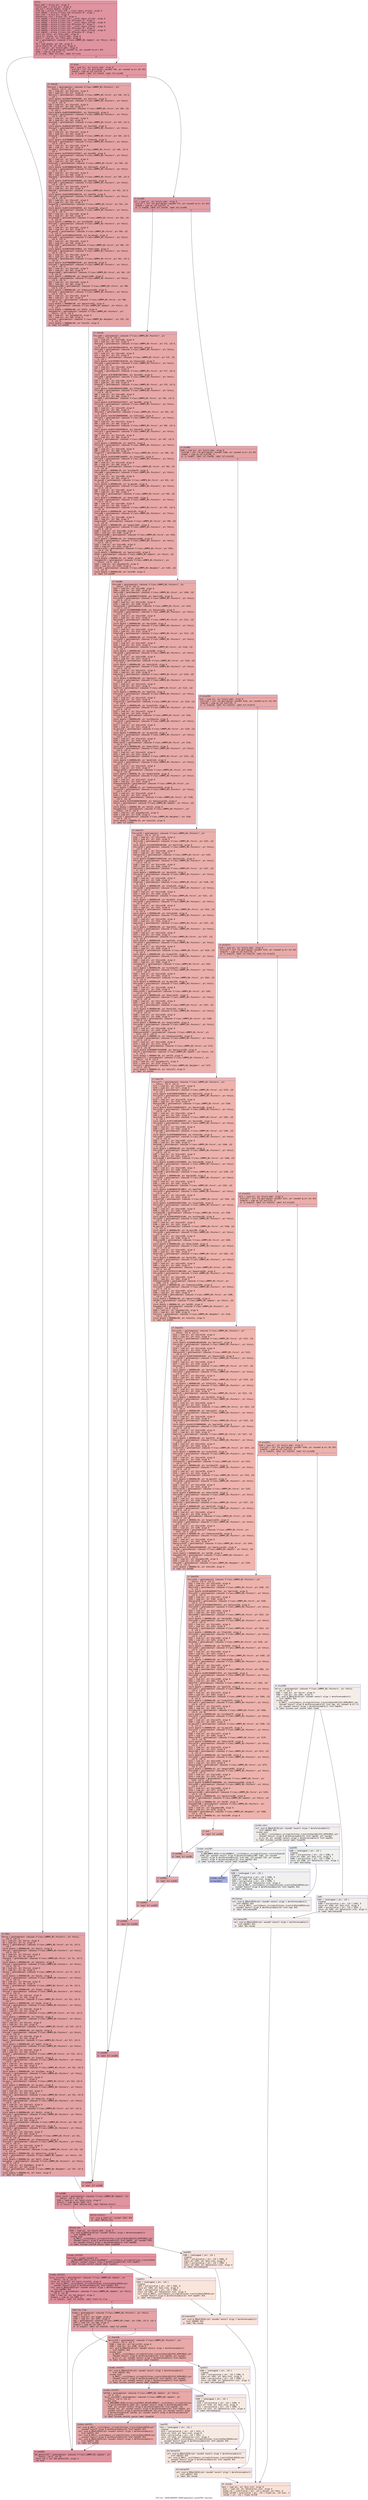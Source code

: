 digraph "CFG for '_ZN9LAMMPS_NS6Update9set_unitsEPKc' function" {
	label="CFG for '_ZN9LAMMPS_NS6Update9set_unitsEPKc' function";

	Node0x55ee270d5150 [shape=record,color="#b70d28ff", style=filled, fillcolor="#b70d2870" fontname="Courier",label="{entry:\l|  %this.addr = alloca ptr, align 8\l  %style.addr = alloca ptr, align 8\l  %dt_old = alloca double, align 8\l  %ref.tmp = alloca %\"class.std::__cxx11::basic_string\", align 8\l  %ref.tmp291 = alloca %\"class.std::allocator.0\", align 1\l  %exn.slot = alloca ptr, align 8\l  %ehselector.slot = alloca i32, align 4\l  %ref.tmp292 = alloca %\"class.std::__cxx11::basic_string\", align 8\l  %ref.tmp293 = alloca %\"class.std::allocator.0\", align 1\l  %ref.tmp307 = alloca %\"class.std::__cxx11::basic_string\", align 8\l  %ref.tmp308 = alloca %\"class.std::allocator.0\", align 1\l  %ref.tmp320 = alloca %\"class.std::__cxx11::basic_string\", align 8\l  %ref.tmp321 = alloca %\"class.std::allocator.0\", align 1\l  %ref.tmp324 = alloca %\"class.std::__cxx11::basic_string\", align 8\l  %ref.tmp325 = alloca %\"class.std::allocator.0\", align 1\l  store ptr %this, ptr %this.addr, align 8\l  store ptr %style, ptr %style.addr, align 8\l  %this1 = load ptr, ptr %this.addr, align 8\l  %dt = getelementptr inbounds %\"class.LAMMPS_NS::Update\", ptr %this1, i32 0,\l... i32 1\l  %0 = load double, ptr %dt, align 8\l  store double %0, ptr %dt_old, align 8\l  %1 = load ptr, ptr %style.addr, align 8\l  %call = call i32 @strcmp(ptr noundef %1, ptr noundef @.str) #13\l  %cmp = icmp eq i32 %call, 0\l  br i1 %cmp, label %if.then, label %if.else\l|{<s0>T|<s1>F}}"];
	Node0x55ee270d5150:s0 -> Node0x55ee270d6320[tooltip="entry -> if.then\nProbability 37.50%" ];
	Node0x55ee270d5150:s1 -> Node0x55ee270d6390[tooltip="entry -> if.else\nProbability 62.50%" ];
	Node0x55ee270d6320 [shape=record,color="#3d50c3ff", style=filled, fillcolor="#c32e3170" fontname="Courier",label="{if.then:\l|  %force = getelementptr inbounds %\"class.LAMMPS_NS::Pointers\", ptr %this1,\l... i32 0, i32 11\l  %2 = load ptr, ptr %force, align 8\l  %3 = load ptr, ptr %2, align 8\l  %boltz = getelementptr inbounds %\"class.LAMMPS_NS::Force\", ptr %3, i32 0,\l... i32 1\l  store double 1.000000e+00, ptr %boltz, align 8\l  %force2 = getelementptr inbounds %\"class.LAMMPS_NS::Pointers\", ptr %this1,\l... i32 0, i32 11\l  %4 = load ptr, ptr %force2, align 8\l  %5 = load ptr, ptr %4, align 8\l  %hplanck = getelementptr inbounds %\"class.LAMMPS_NS::Force\", ptr %5, i32 0,\l... i32 2\l  store double 1.000000e+00, ptr %hplanck, align 8\l  %force3 = getelementptr inbounds %\"class.LAMMPS_NS::Pointers\", ptr %this1,\l... i32 0, i32 11\l  %6 = load ptr, ptr %force3, align 8\l  %7 = load ptr, ptr %6, align 8\l  %mvv2e = getelementptr inbounds %\"class.LAMMPS_NS::Force\", ptr %7, i32 0,\l... i32 3\l  store double 1.000000e+00, ptr %mvv2e, align 8\l  %force4 = getelementptr inbounds %\"class.LAMMPS_NS::Pointers\", ptr %this1,\l... i32 0, i32 11\l  %8 = load ptr, ptr %force4, align 8\l  %9 = load ptr, ptr %8, align 8\l  %ftm2v = getelementptr inbounds %\"class.LAMMPS_NS::Force\", ptr %9, i32 0,\l... i32 4\l  store double 1.000000e+00, ptr %ftm2v, align 8\l  %force5 = getelementptr inbounds %\"class.LAMMPS_NS::Pointers\", ptr %this1,\l... i32 0, i32 11\l  %10 = load ptr, ptr %force5, align 8\l  %11 = load ptr, ptr %10, align 8\l  %mv2d = getelementptr inbounds %\"class.LAMMPS_NS::Force\", ptr %11, i32 0,\l... i32 5\l  store double 1.000000e+00, ptr %mv2d, align 8\l  %force6 = getelementptr inbounds %\"class.LAMMPS_NS::Pointers\", ptr %this1,\l... i32 0, i32 11\l  %12 = load ptr, ptr %force6, align 8\l  %13 = load ptr, ptr %12, align 8\l  %nktv2p = getelementptr inbounds %\"class.LAMMPS_NS::Force\", ptr %13, i32 0,\l... i32 6\l  store double 1.000000e+00, ptr %nktv2p, align 8\l  %force7 = getelementptr inbounds %\"class.LAMMPS_NS::Pointers\", ptr %this1,\l... i32 0, i32 11\l  %14 = load ptr, ptr %force7, align 8\l  %15 = load ptr, ptr %14, align 8\l  %qqr2e = getelementptr inbounds %\"class.LAMMPS_NS::Force\", ptr %15, i32 0,\l... i32 7\l  store double 1.000000e+00, ptr %qqr2e, align 8\l  %force8 = getelementptr inbounds %\"class.LAMMPS_NS::Pointers\", ptr %this1,\l... i32 0, i32 11\l  %16 = load ptr, ptr %force8, align 8\l  %17 = load ptr, ptr %16, align 8\l  %qe2f = getelementptr inbounds %\"class.LAMMPS_NS::Force\", ptr %17, i32 0,\l... i32 8\l  store double 1.000000e+00, ptr %qe2f, align 8\l  %force9 = getelementptr inbounds %\"class.LAMMPS_NS::Pointers\", ptr %this1,\l... i32 0, i32 11\l  %18 = load ptr, ptr %force9, align 8\l  %19 = load ptr, ptr %18, align 8\l  %vxmu2f = getelementptr inbounds %\"class.LAMMPS_NS::Force\", ptr %19, i32 0,\l... i32 9\l  store double 1.000000e+00, ptr %vxmu2f, align 8\l  %force10 = getelementptr inbounds %\"class.LAMMPS_NS::Pointers\", ptr %this1,\l... i32 0, i32 11\l  %20 = load ptr, ptr %force10, align 8\l  %21 = load ptr, ptr %20, align 8\l  %xxt2kmu = getelementptr inbounds %\"class.LAMMPS_NS::Force\", ptr %21, i32 0,\l... i32 10\l  store double 1.000000e+00, ptr %xxt2kmu, align 8\l  %force11 = getelementptr inbounds %\"class.LAMMPS_NS::Pointers\", ptr %this1,\l... i32 0, i32 11\l  %22 = load ptr, ptr %force11, align 8\l  %23 = load ptr, ptr %22, align 8\l  %e_mass = getelementptr inbounds %\"class.LAMMPS_NS::Force\", ptr %23, i32 0,\l... i32 13\l  store double 0.000000e+00, ptr %e_mass, align 8\l  %force12 = getelementptr inbounds %\"class.LAMMPS_NS::Pointers\", ptr %this1,\l... i32 0, i32 11\l  %24 = load ptr, ptr %force12, align 8\l  %25 = load ptr, ptr %24, align 8\l  %hhmrr2e = getelementptr inbounds %\"class.LAMMPS_NS::Force\", ptr %25, i32 0,\l... i32 14\l  store double 0.000000e+00, ptr %hhmrr2e, align 8\l  %force13 = getelementptr inbounds %\"class.LAMMPS_NS::Pointers\", ptr %this1,\l... i32 0, i32 11\l  %26 = load ptr, ptr %force13, align 8\l  %27 = load ptr, ptr %26, align 8\l  %mvh2r = getelementptr inbounds %\"class.LAMMPS_NS::Force\", ptr %27, i32 0,\l... i32 15\l  store double 0.000000e+00, ptr %mvh2r, align 8\l  %force14 = getelementptr inbounds %\"class.LAMMPS_NS::Pointers\", ptr %this1,\l... i32 0, i32 11\l  %28 = load ptr, ptr %force14, align 8\l  %29 = load ptr, ptr %28, align 8\l  %angstrom = getelementptr inbounds %\"class.LAMMPS_NS::Force\", ptr %29, i32\l... 0, i32 16\l  store double 1.000000e+00, ptr %angstrom, align 8\l  %force15 = getelementptr inbounds %\"class.LAMMPS_NS::Pointers\", ptr %this1,\l... i32 0, i32 11\l  %30 = load ptr, ptr %force15, align 8\l  %31 = load ptr, ptr %30, align 8\l  %femtosecond = getelementptr inbounds %\"class.LAMMPS_NS::Force\", ptr %31,\l... i32 0, i32 17\l  store double 1.000000e+00, ptr %femtosecond, align 8\l  %force16 = getelementptr inbounds %\"class.LAMMPS_NS::Pointers\", ptr %this1,\l... i32 0, i32 11\l  %32 = load ptr, ptr %force16, align 8\l  %33 = load ptr, ptr %32, align 8\l  %qelectron = getelementptr inbounds %\"class.LAMMPS_NS::Force\", ptr %33, i32\l... 0, i32 18\l  store double 1.000000e+00, ptr %qelectron, align 8\l  %dt17 = getelementptr inbounds %\"class.LAMMPS_NS::Update\", ptr %this1, i32\l... 0, i32 1\l  store double 5.000000e-03, ptr %dt17, align 8\l  %neighbor = getelementptr inbounds %\"class.LAMMPS_NS::Pointers\", ptr %this1,\l... i32 0, i32 8\l  %34 = load ptr, ptr %neighbor, align 8\l  %35 = load ptr, ptr %34, align 8\l  %skin = getelementptr inbounds %\"class.LAMMPS_NS::Neighbor\", ptr %35, i32 0,\l... i32 11\l  store double 3.000000e-01, ptr %skin, align 8\l  br label %if.end306\l}"];
	Node0x55ee270d6320 -> Node0x55ee270da590[tooltip="if.then -> if.end306\nProbability 100.00%" ];
	Node0x55ee270d6390 [shape=record,color="#b70d28ff", style=filled, fillcolor="#bb1b2c70" fontname="Courier",label="{if.else:\l|  %36 = load ptr, ptr %style.addr, align 8\l  %call18 = call i32 @strcmp(ptr noundef %36, ptr noundef @.str.10) #13\l  %cmp19 = icmp eq i32 %call18, 0\l  br i1 %cmp19, label %if.then20, label %if.else56\l|{<s0>T|<s1>F}}"];
	Node0x55ee270d6390:s0 -> Node0x55ee270da8e0[tooltip="if.else -> if.then20\nProbability 37.50%" ];
	Node0x55ee270d6390:s1 -> Node0x55ee270da960[tooltip="if.else -> if.else56\nProbability 62.50%" ];
	Node0x55ee270da8e0 [shape=record,color="#3d50c3ff", style=filled, fillcolor="#c5333470" fontname="Courier",label="{if.then20:\l|  %force21 = getelementptr inbounds %\"class.LAMMPS_NS::Pointers\", ptr\l... %this1, i32 0, i32 11\l  %37 = load ptr, ptr %force21, align 8\l  %38 = load ptr, ptr %37, align 8\l  %boltz22 = getelementptr inbounds %\"class.LAMMPS_NS::Force\", ptr %38, i32 0,\l... i32 1\l  store double 0x3F604779792E384E, ptr %boltz22, align 8\l  %force23 = getelementptr inbounds %\"class.LAMMPS_NS::Pointers\", ptr %this1,\l... i32 0, i32 11\l  %39 = load ptr, ptr %force23, align 8\l  %40 = load ptr, ptr %39, align 8\l  %hplanck24 = getelementptr inbounds %\"class.LAMMPS_NS::Force\", ptr %40, i32\l... 0, i32 2\l  store double 0x4057D3A580354D1C, ptr %hplanck24, align 8\l  %force25 = getelementptr inbounds %\"class.LAMMPS_NS::Pointers\", ptr %this1,\l... i32 0, i32 11\l  %41 = load ptr, ptr %force25, align 8\l  %42 = load ptr, ptr %41, align 8\l  %mvv2e26 = getelementptr inbounds %\"class.LAMMPS_NS::Force\", ptr %42, i32 0,\l... i32 3\l  store double 0x40A2AC1D5E7DACC8, ptr %mvv2e26, align 8\l  %force27 = getelementptr inbounds %\"class.LAMMPS_NS::Pointers\", ptr %this1,\l... i32 0, i32 11\l  %43 = load ptr, ptr %force27, align 8\l  %44 = load ptr, ptr %43, align 8\l  %ftm2v28 = getelementptr inbounds %\"class.LAMMPS_NS::Force\", ptr %44, i32 0,\l... i32 4\l  store double 0x3F3B6B96510802E8, ptr %ftm2v28, align 8\l  %force29 = getelementptr inbounds %\"class.LAMMPS_NS::Pointers\", ptr %this1,\l... i32 0, i32 11\l  %45 = load ptr, ptr %force29, align 8\l  %46 = load ptr, ptr %45, align 8\l  %mv2d30 = getelementptr inbounds %\"class.LAMMPS_NS::Force\", ptr %46, i32 0,\l... i32 5\l  store double 0x3FFA919142791817, ptr %mv2d30, align 8\l  %force31 = getelementptr inbounds %\"class.LAMMPS_NS::Pointers\", ptr %this1,\l... i32 0, i32 11\l  %47 = load ptr, ptr %force31, align 8\l  %48 = load ptr, ptr %47, align 8\l  %nktv2p32 = getelementptr inbounds %\"class.LAMMPS_NS::Force\", ptr %48, i32\l... 0, i32 6\l  store double 0x40F0BD86A3D70A3D, ptr %nktv2p32, align 8\l  %force33 = getelementptr inbounds %\"class.LAMMPS_NS::Pointers\", ptr %this1,\l... i32 0, i32 11\l  %49 = load ptr, ptr %force33, align 8\l  %50 = load ptr, ptr %49, align 8\l  %qqr2e34 = getelementptr inbounds %\"class.LAMMPS_NS::Force\", ptr %50, i32 0,\l... i32 7\l  store double 0x4074C104F4C6E6DA, ptr %qqr2e34, align 8\l  %force35 = getelementptr inbounds %\"class.LAMMPS_NS::Pointers\", ptr %this1,\l... i32 0, i32 11\l  %51 = load ptr, ptr %force35, align 8\l  %52 = load ptr, ptr %51, align 8\l  %qe2f36 = getelementptr inbounds %\"class.LAMMPS_NS::Force\", ptr %52, i32 0,\l... i32 8\l  store double 0x40370F8023A6CE36, ptr %qe2f36, align 8\l  %force37 = getelementptr inbounds %\"class.LAMMPS_NS::Pointers\", ptr %this1,\l... i32 0, i32 11\l  %53 = load ptr, ptr %force37, align 8\l  %54 = load ptr, ptr %53, align 8\l  %vxmu2f38 = getelementptr inbounds %\"class.LAMMPS_NS::Force\", ptr %54, i32\l... 0, i32 9\l  store double 0x40CC1CA1D51B4FE8, ptr %vxmu2f38, align 8\l  %force39 = getelementptr inbounds %\"class.LAMMPS_NS::Pointers\", ptr %this1,\l... i32 0, i32 11\l  %55 = load ptr, ptr %force39, align 8\l  %56 = load ptr, ptr %55, align 8\l  %xxt2kmu40 = getelementptr inbounds %\"class.LAMMPS_NS::Force\", ptr %56, i32\l... 0, i32 10\l  store double 1.000000e-01, ptr %xxt2kmu40, align 8\l  %force41 = getelementptr inbounds %\"class.LAMMPS_NS::Pointers\", ptr %this1,\l... i32 0, i32 11\l  %57 = load ptr, ptr %force41, align 8\l  %58 = load ptr, ptr %57, align 8\l  %e_mass42 = getelementptr inbounds %\"class.LAMMPS_NS::Force\", ptr %58, i32\l... 0, i32 13\l  store double 0x3F41D894187F4C82, ptr %e_mass42, align 8\l  %force43 = getelementptr inbounds %\"class.LAMMPS_NS::Pointers\", ptr %this1,\l... i32 0, i32 11\l  %59 = load ptr, ptr %force43, align 8\l  %60 = load ptr, ptr %59, align 8\l  %hhmrr2e44 = getelementptr inbounds %\"class.LAMMPS_NS::Force\", ptr %60, i32\l... 0, i32 14\l  store double 0x3FB87FEAE22F0B1A, ptr %hhmrr2e44, align 8\l  %force45 = getelementptr inbounds %\"class.LAMMPS_NS::Pointers\", ptr %this1,\l... i32 0, i32 11\l  %61 = load ptr, ptr %force45, align 8\l  %62 = load ptr, ptr %61, align 8\l  %mvh2r46 = getelementptr inbounds %\"class.LAMMPS_NS::Force\", ptr %62, i32 0,\l... i32 15\l  store double 0x3FF88ADBB87CD24F, ptr %mvh2r46, align 8\l  %force47 = getelementptr inbounds %\"class.LAMMPS_NS::Pointers\", ptr %this1,\l... i32 0, i32 11\l  %63 = load ptr, ptr %force47, align 8\l  %64 = load ptr, ptr %63, align 8\l  %angstrom48 = getelementptr inbounds %\"class.LAMMPS_NS::Force\", ptr %64, i32\l... 0, i32 16\l  store double 1.000000e+00, ptr %angstrom48, align 8\l  %force49 = getelementptr inbounds %\"class.LAMMPS_NS::Pointers\", ptr %this1,\l... i32 0, i32 11\l  %65 = load ptr, ptr %force49, align 8\l  %66 = load ptr, ptr %65, align 8\l  %femtosecond50 = getelementptr inbounds %\"class.LAMMPS_NS::Force\", ptr %66,\l... i32 0, i32 17\l  store double 1.000000e+00, ptr %femtosecond50, align 8\l  %force51 = getelementptr inbounds %\"class.LAMMPS_NS::Pointers\", ptr %this1,\l... i32 0, i32 11\l  %67 = load ptr, ptr %force51, align 8\l  %68 = load ptr, ptr %67, align 8\l  %qelectron52 = getelementptr inbounds %\"class.LAMMPS_NS::Force\", ptr %68,\l... i32 0, i32 18\l  store double 1.000000e+00, ptr %qelectron52, align 8\l  %dt53 = getelementptr inbounds %\"class.LAMMPS_NS::Update\", ptr %this1, i32\l... 0, i32 1\l  store double 1.000000e+00, ptr %dt53, align 8\l  %neighbor54 = getelementptr inbounds %\"class.LAMMPS_NS::Pointers\", ptr\l... %this1, i32 0, i32 8\l  %69 = load ptr, ptr %neighbor54, align 8\l  %70 = load ptr, ptr %69, align 8\l  %skin55 = getelementptr inbounds %\"class.LAMMPS_NS::Neighbor\", ptr %70, i32\l... 0, i32 11\l  store double 2.000000e+00, ptr %skin55, align 8\l  br label %if.end305\l}"];
	Node0x55ee270da8e0 -> Node0x55ee270d94a0[tooltip="if.then20 -> if.end305\nProbability 100.00%" ];
	Node0x55ee270da960 [shape=record,color="#3d50c3ff", style=filled, fillcolor="#be242e70" fontname="Courier",label="{if.else56:\l|  %71 = load ptr, ptr %style.addr, align 8\l  %call57 = call i32 @strcmp(ptr noundef %71, ptr noundef @.str.11) #13\l  %cmp58 = icmp eq i32 %call57, 0\l  br i1 %cmp58, label %if.then59, label %if.else95\l|{<s0>T|<s1>F}}"];
	Node0x55ee270da960:s0 -> Node0x55ee270dfb70[tooltip="if.else56 -> if.then59\nProbability 37.50%" ];
	Node0x55ee270da960:s1 -> Node0x55ee270dfbf0[tooltip="if.else56 -> if.else95\nProbability 62.50%" ];
	Node0x55ee270dfb70 [shape=record,color="#3d50c3ff", style=filled, fillcolor="#ca3b3770" fontname="Courier",label="{if.then59:\l|  %force60 = getelementptr inbounds %\"class.LAMMPS_NS::Pointers\", ptr\l... %this1, i32 0, i32 11\l  %72 = load ptr, ptr %force60, align 8\l  %73 = load ptr, ptr %72, align 8\l  %boltz61 = getelementptr inbounds %\"class.LAMMPS_NS::Force\", ptr %73, i32 0,\l... i32 1\l  store double 0x3F16970041294F34, ptr %boltz61, align 8\l  %force62 = getelementptr inbounds %\"class.LAMMPS_NS::Pointers\", ptr %this1,\l... i32 0, i32 11\l  %74 = load ptr, ptr %force62, align 8\l  %75 = load ptr, ptr %74, align 8\l  %hplanck63 = getelementptr inbounds %\"class.LAMMPS_NS::Force\", ptr %75, i32\l... 0, i32 2\l  store double 0x3F70F08FC3E3671B, ptr %hplanck63, align 8\l  %force64 = getelementptr inbounds %\"class.LAMMPS_NS::Pointers\", ptr %this1,\l... i32 0, i32 11\l  %76 = load ptr, ptr %force64, align 8\l  %77 = load ptr, ptr %76, align 8\l  %mvv2e65 = getelementptr inbounds %\"class.LAMMPS_NS::Force\", ptr %77, i32 0,\l... i32 3\l  store double 0x3F1B2B57DB27EB41, ptr %mvv2e65, align 8\l  %force66 = getelementptr inbounds %\"class.LAMMPS_NS::Pointers\", ptr %this1,\l... i32 0, i32 11\l  %78 = load ptr, ptr %force66, align 8\l  %79 = load ptr, ptr %78, align 8\l  %ftm2v67 = getelementptr inbounds %\"class.LAMMPS_NS::Force\", ptr %79, i32 0,\l... i32 4\l  store double 0x40C2D84454522DB9, ptr %ftm2v67, align 8\l  %force68 = getelementptr inbounds %\"class.LAMMPS_NS::Pointers\", ptr %this1,\l... i32 0, i32 11\l  %80 = load ptr, ptr %force68, align 8\l  %81 = load ptr, ptr %80, align 8\l  %mv2d69 = getelementptr inbounds %\"class.LAMMPS_NS::Force\", ptr %81, i32 0,\l... i32 5\l  store double 0x3FFA919142791817, ptr %mv2d69, align 8\l  %force70 = getelementptr inbounds %\"class.LAMMPS_NS::Pointers\", ptr %this1,\l... i32 0, i32 11\l  %82 = load ptr, ptr %force70, align 8\l  %83 = load ptr, ptr %82, align 8\l  %nktv2p71 = getelementptr inbounds %\"class.LAMMPS_NS::Force\", ptr %83, i32\l... 0, i32 6\l  store double 0x4138728080000000, ptr %nktv2p71, align 8\l  %force72 = getelementptr inbounds %\"class.LAMMPS_NS::Pointers\", ptr %this1,\l... i32 0, i32 11\l  %84 = load ptr, ptr %force72, align 8\l  %85 = load ptr, ptr %84, align 8\l  %qqr2e73 = getelementptr inbounds %\"class.LAMMPS_NS::Force\", ptr %85, i32 0,\l... i32 7\l  store double 0x402CCC9E44FA0514, ptr %qqr2e73, align 8\l  %force74 = getelementptr inbounds %\"class.LAMMPS_NS::Pointers\", ptr %this1,\l... i32 0, i32 11\l  %86 = load ptr, ptr %force74, align 8\l  %87 = load ptr, ptr %86, align 8\l  %qe2f75 = getelementptr inbounds %\"class.LAMMPS_NS::Force\", ptr %87, i32 0,\l... i32 8\l  store double 1.000000e+00, ptr %qe2f75, align 8\l  %force76 = getelementptr inbounds %\"class.LAMMPS_NS::Pointers\", ptr %this1,\l... i32 0, i32 11\l  %88 = load ptr, ptr %force76, align 8\l  %89 = load ptr, ptr %88, align 8\l  %vxmu2f77 = getelementptr inbounds %\"class.LAMMPS_NS::Force\", ptr %89, i32\l... 0, i32 9\l  store double 0x3FE3F90B71A4E83F, ptr %vxmu2f77, align 8\l  %force78 = getelementptr inbounds %\"class.LAMMPS_NS::Pointers\", ptr %this1,\l... i32 0, i32 11\l  %90 = load ptr, ptr %force78, align 8\l  %91 = load ptr, ptr %90, align 8\l  %xxt2kmu79 = getelementptr inbounds %\"class.LAMMPS_NS::Force\", ptr %91, i32\l... 0, i32 10\l  store double 1.000000e-04, ptr %xxt2kmu79, align 8\l  %force80 = getelementptr inbounds %\"class.LAMMPS_NS::Pointers\", ptr %this1,\l... i32 0, i32 11\l  %92 = load ptr, ptr %force80, align 8\l  %93 = load ptr, ptr %92, align 8\l  %e_mass81 = getelementptr inbounds %\"class.LAMMPS_NS::Force\", ptr %93, i32\l... 0, i32 13\l  store double 0.000000e+00, ptr %e_mass81, align 8\l  %force82 = getelementptr inbounds %\"class.LAMMPS_NS::Pointers\", ptr %this1,\l... i32 0, i32 11\l  %94 = load ptr, ptr %force82, align 8\l  %95 = load ptr, ptr %94, align 8\l  %hhmrr2e83 = getelementptr inbounds %\"class.LAMMPS_NS::Force\", ptr %95, i32\l... 0, i32 14\l  store double 0.000000e+00, ptr %hhmrr2e83, align 8\l  %force84 = getelementptr inbounds %\"class.LAMMPS_NS::Pointers\", ptr %this1,\l... i32 0, i32 11\l  %96 = load ptr, ptr %force84, align 8\l  %97 = load ptr, ptr %96, align 8\l  %mvh2r85 = getelementptr inbounds %\"class.LAMMPS_NS::Force\", ptr %97, i32 0,\l... i32 15\l  store double 0.000000e+00, ptr %mvh2r85, align 8\l  %force86 = getelementptr inbounds %\"class.LAMMPS_NS::Pointers\", ptr %this1,\l... i32 0, i32 11\l  %98 = load ptr, ptr %force86, align 8\l  %99 = load ptr, ptr %98, align 8\l  %angstrom87 = getelementptr inbounds %\"class.LAMMPS_NS::Force\", ptr %99, i32\l... 0, i32 16\l  store double 1.000000e+00, ptr %angstrom87, align 8\l  %force88 = getelementptr inbounds %\"class.LAMMPS_NS::Pointers\", ptr %this1,\l... i32 0, i32 11\l  %100 = load ptr, ptr %force88, align 8\l  %101 = load ptr, ptr %100, align 8\l  %femtosecond89 = getelementptr inbounds %\"class.LAMMPS_NS::Force\", ptr %101,\l... i32 0, i32 17\l  store double 1.000000e-03, ptr %femtosecond89, align 8\l  %force90 = getelementptr inbounds %\"class.LAMMPS_NS::Pointers\", ptr %this1,\l... i32 0, i32 11\l  %102 = load ptr, ptr %force90, align 8\l  %103 = load ptr, ptr %102, align 8\l  %qelectron91 = getelementptr inbounds %\"class.LAMMPS_NS::Force\", ptr %103,\l... i32 0, i32 18\l  store double 1.000000e+00, ptr %qelectron91, align 8\l  %dt92 = getelementptr inbounds %\"class.LAMMPS_NS::Update\", ptr %this1, i32\l... 0, i32 1\l  store double 1.000000e-03, ptr %dt92, align 8\l  %neighbor93 = getelementptr inbounds %\"class.LAMMPS_NS::Pointers\", ptr\l... %this1, i32 0, i32 8\l  %104 = load ptr, ptr %neighbor93, align 8\l  %105 = load ptr, ptr %104, align 8\l  %skin94 = getelementptr inbounds %\"class.LAMMPS_NS::Neighbor\", ptr %105, i32\l... 0, i32 11\l  store double 2.000000e+00, ptr %skin94, align 8\l  br label %if.end304\l}"];
	Node0x55ee270dfb70 -> Node0x55ee270e4360[tooltip="if.then59 -> if.end304\nProbability 100.00%" ];
	Node0x55ee270dfbf0 [shape=record,color="#3d50c3ff", style=filled, fillcolor="#c5333470" fontname="Courier",label="{if.else95:\l|  %106 = load ptr, ptr %style.addr, align 8\l  %call96 = call i32 @strcmp(ptr noundef %106, ptr noundef @.str.12) #13\l  %cmp97 = icmp eq i32 %call96, 0\l  br i1 %cmp97, label %if.then98, label %if.else134\l|{<s0>T|<s1>F}}"];
	Node0x55ee270dfbf0:s0 -> Node0x55ee270e46b0[tooltip="if.else95 -> if.then98\nProbability 37.50%" ];
	Node0x55ee270dfbf0:s1 -> Node0x55ee270e4730[tooltip="if.else95 -> if.else134\nProbability 62.50%" ];
	Node0x55ee270e46b0 [shape=record,color="#3d50c3ff", style=filled, fillcolor="#cc403a70" fontname="Courier",label="{if.then98:\l|  %force99 = getelementptr inbounds %\"class.LAMMPS_NS::Pointers\", ptr\l... %this1, i32 0, i32 11\l  %107 = load ptr, ptr %force99, align 8\l  %108 = load ptr, ptr %107, align 8\l  %boltz100 = getelementptr inbounds %\"class.LAMMPS_NS::Force\", ptr %108, i32\l... 0, i32 1\l  store double 0x3B30B0E7F1528C6D, ptr %boltz100, align 8\l  %force101 = getelementptr inbounds %\"class.LAMMPS_NS::Pointers\", ptr %this1,\l... i32 0, i32 11\l  %109 = load ptr, ptr %force101, align 8\l  %110 = load ptr, ptr %109, align 8\l  %hplanck102 = getelementptr inbounds %\"class.LAMMPS_NS::Force\", ptr %110,\l... i32 0, i32 2\l  store double 0x390B860B8B13E1DA, ptr %hplanck102, align 8\l  %force103 = getelementptr inbounds %\"class.LAMMPS_NS::Pointers\", ptr %this1,\l... i32 0, i32 11\l  %111 = load ptr, ptr %force103, align 8\l  %112 = load ptr, ptr %111, align 8\l  %mvv2e104 = getelementptr inbounds %\"class.LAMMPS_NS::Force\", ptr %112, i32\l... 0, i32 3\l  store double 1.000000e+00, ptr %mvv2e104, align 8\l  %force105 = getelementptr inbounds %\"class.LAMMPS_NS::Pointers\", ptr %this1,\l... i32 0, i32 11\l  %113 = load ptr, ptr %force105, align 8\l  %114 = load ptr, ptr %113, align 8\l  %ftm2v106 = getelementptr inbounds %\"class.LAMMPS_NS::Force\", ptr %114, i32\l... 0, i32 4\l  store double 1.000000e+00, ptr %ftm2v106, align 8\l  %force107 = getelementptr inbounds %\"class.LAMMPS_NS::Pointers\", ptr %this1,\l... i32 0, i32 11\l  %115 = load ptr, ptr %force107, align 8\l  %116 = load ptr, ptr %115, align 8\l  %mv2d108 = getelementptr inbounds %\"class.LAMMPS_NS::Force\", ptr %116, i32\l... 0, i32 5\l  store double 1.000000e+00, ptr %mv2d108, align 8\l  %force109 = getelementptr inbounds %\"class.LAMMPS_NS::Pointers\", ptr %this1,\l... i32 0, i32 11\l  %117 = load ptr, ptr %force109, align 8\l  %118 = load ptr, ptr %117, align 8\l  %nktv2p110 = getelementptr inbounds %\"class.LAMMPS_NS::Force\", ptr %118, i32\l... 0, i32 6\l  store double 1.000000e+00, ptr %nktv2p110, align 8\l  %force111 = getelementptr inbounds %\"class.LAMMPS_NS::Pointers\", ptr %this1,\l... i32 0, i32 11\l  %119 = load ptr, ptr %force111, align 8\l  %120 = load ptr, ptr %119, align 8\l  %qqr2e112 = getelementptr inbounds %\"class.LAMMPS_NS::Force\", ptr %120, i32\l... 0, i32 7\l  store double 8.987600e+09, ptr %qqr2e112, align 8\l  %force113 = getelementptr inbounds %\"class.LAMMPS_NS::Pointers\", ptr %this1,\l... i32 0, i32 11\l  %121 = load ptr, ptr %force113, align 8\l  %122 = load ptr, ptr %121, align 8\l  %qe2f114 = getelementptr inbounds %\"class.LAMMPS_NS::Force\", ptr %122, i32\l... 0, i32 8\l  store double 1.000000e+00, ptr %qe2f114, align 8\l  %force115 = getelementptr inbounds %\"class.LAMMPS_NS::Pointers\", ptr %this1,\l... i32 0, i32 11\l  %123 = load ptr, ptr %force115, align 8\l  %124 = load ptr, ptr %123, align 8\l  %vxmu2f116 = getelementptr inbounds %\"class.LAMMPS_NS::Force\", ptr %124, i32\l... 0, i32 9\l  store double 1.000000e+00, ptr %vxmu2f116, align 8\l  %force117 = getelementptr inbounds %\"class.LAMMPS_NS::Pointers\", ptr %this1,\l... i32 0, i32 11\l  %125 = load ptr, ptr %force117, align 8\l  %126 = load ptr, ptr %125, align 8\l  %xxt2kmu118 = getelementptr inbounds %\"class.LAMMPS_NS::Force\", ptr %126,\l... i32 0, i32 10\l  store double 1.000000e+00, ptr %xxt2kmu118, align 8\l  %force119 = getelementptr inbounds %\"class.LAMMPS_NS::Pointers\", ptr %this1,\l... i32 0, i32 11\l  %127 = load ptr, ptr %force119, align 8\l  %128 = load ptr, ptr %127, align 8\l  %e_mass120 = getelementptr inbounds %\"class.LAMMPS_NS::Force\", ptr %128, i32\l... 0, i32 13\l  store double 0.000000e+00, ptr %e_mass120, align 8\l  %force121 = getelementptr inbounds %\"class.LAMMPS_NS::Pointers\", ptr %this1,\l... i32 0, i32 11\l  %129 = load ptr, ptr %force121, align 8\l  %130 = load ptr, ptr %129, align 8\l  %hhmrr2e122 = getelementptr inbounds %\"class.LAMMPS_NS::Force\", ptr %130,\l... i32 0, i32 14\l  store double 0.000000e+00, ptr %hhmrr2e122, align 8\l  %force123 = getelementptr inbounds %\"class.LAMMPS_NS::Pointers\", ptr %this1,\l... i32 0, i32 11\l  %131 = load ptr, ptr %force123, align 8\l  %132 = load ptr, ptr %131, align 8\l  %mvh2r124 = getelementptr inbounds %\"class.LAMMPS_NS::Force\", ptr %132, i32\l... 0, i32 15\l  store double 0.000000e+00, ptr %mvh2r124, align 8\l  %force125 = getelementptr inbounds %\"class.LAMMPS_NS::Pointers\", ptr %this1,\l... i32 0, i32 11\l  %133 = load ptr, ptr %force125, align 8\l  %134 = load ptr, ptr %133, align 8\l  %angstrom126 = getelementptr inbounds %\"class.LAMMPS_NS::Force\", ptr %134,\l... i32 0, i32 16\l  store double 1.000000e-10, ptr %angstrom126, align 8\l  %force127 = getelementptr inbounds %\"class.LAMMPS_NS::Pointers\", ptr %this1,\l... i32 0, i32 11\l  %135 = load ptr, ptr %force127, align 8\l  %136 = load ptr, ptr %135, align 8\l  %femtosecond128 = getelementptr inbounds %\"class.LAMMPS_NS::Force\", ptr\l... %136, i32 0, i32 17\l  store double 1.000000e-15, ptr %femtosecond128, align 8\l  %force129 = getelementptr inbounds %\"class.LAMMPS_NS::Pointers\", ptr %this1,\l... i32 0, i32 11\l  %137 = load ptr, ptr %force129, align 8\l  %138 = load ptr, ptr %137, align 8\l  %qelectron130 = getelementptr inbounds %\"class.LAMMPS_NS::Force\", ptr %138,\l... i32 0, i32 18\l  store double 0x3C07A4DA07DED404, ptr %qelectron130, align 8\l  %dt131 = getelementptr inbounds %\"class.LAMMPS_NS::Update\", ptr %this1, i32\l... 0, i32 1\l  store double 1.000000e-08, ptr %dt131, align 8\l  %neighbor132 = getelementptr inbounds %\"class.LAMMPS_NS::Pointers\", ptr\l... %this1, i32 0, i32 8\l  %139 = load ptr, ptr %neighbor132, align 8\l  %140 = load ptr, ptr %139, align 8\l  %skin133 = getelementptr inbounds %\"class.LAMMPS_NS::Neighbor\", ptr %140,\l... i32 0, i32 11\l  store double 1.000000e-03, ptr %skin133, align 8\l  br label %if.end303\l}"];
	Node0x55ee270e46b0 -> Node0x55ee270ea770[tooltip="if.then98 -> if.end303\nProbability 100.00%" ];
	Node0x55ee270e4730 [shape=record,color="#3d50c3ff", style=filled, fillcolor="#ca3b3770" fontname="Courier",label="{if.else134:\l|  %141 = load ptr, ptr %style.addr, align 8\l  %call135 = call i32 @strcmp(ptr noundef %141, ptr noundef @.str.13) #13\l  %cmp136 = icmp eq i32 %call135, 0\l  br i1 %cmp136, label %if.then137, label %if.else173\l|{<s0>T|<s1>F}}"];
	Node0x55ee270e4730:s0 -> Node0x55ee270eaac0[tooltip="if.else134 -> if.then137\nProbability 37.50%" ];
	Node0x55ee270e4730:s1 -> Node0x55ee270eab40[tooltip="if.else134 -> if.else173\nProbability 62.50%" ];
	Node0x55ee270eaac0 [shape=record,color="#3d50c3ff", style=filled, fillcolor="#d24b4070" fontname="Courier",label="{if.then137:\l|  %force138 = getelementptr inbounds %\"class.LAMMPS_NS::Pointers\", ptr\l... %this1, i32 0, i32 11\l  %142 = load ptr, ptr %force138, align 8\l  %143 = load ptr, ptr %142, align 8\l  %boltz139 = getelementptr inbounds %\"class.LAMMPS_NS::Force\", ptr %143, i32\l... 0, i32 1\l  store double 0x3CA3E5B36F48C4D0, ptr %boltz139, align 8\l  %force140 = getelementptr inbounds %\"class.LAMMPS_NS::Pointers\", ptr %this1,\l... i32 0, i32 11\l  %144 = load ptr, ptr %force140, align 8\l  %145 = load ptr, ptr %144, align 8\l  %hplanck141 = getelementptr inbounds %\"class.LAMMPS_NS::Force\", ptr %145,\l... i32 0, i32 2\l  store double 0x3A8067C5285D114A, ptr %hplanck141, align 8\l  %force142 = getelementptr inbounds %\"class.LAMMPS_NS::Pointers\", ptr %this1,\l... i32 0, i32 11\l  %146 = load ptr, ptr %force142, align 8\l  %147 = load ptr, ptr %146, align 8\l  %mvv2e143 = getelementptr inbounds %\"class.LAMMPS_NS::Force\", ptr %147, i32\l... 0, i32 3\l  store double 1.000000e+00, ptr %mvv2e143, align 8\l  %force144 = getelementptr inbounds %\"class.LAMMPS_NS::Pointers\", ptr %this1,\l... i32 0, i32 11\l  %148 = load ptr, ptr %force144, align 8\l  %149 = load ptr, ptr %148, align 8\l  %ftm2v145 = getelementptr inbounds %\"class.LAMMPS_NS::Force\", ptr %149, i32\l... 0, i32 4\l  store double 1.000000e+00, ptr %ftm2v145, align 8\l  %force146 = getelementptr inbounds %\"class.LAMMPS_NS::Pointers\", ptr %this1,\l... i32 0, i32 11\l  %150 = load ptr, ptr %force146, align 8\l  %151 = load ptr, ptr %150, align 8\l  %mv2d147 = getelementptr inbounds %\"class.LAMMPS_NS::Force\", ptr %151, i32\l... 0, i32 5\l  store double 1.000000e+00, ptr %mv2d147, align 8\l  %force148 = getelementptr inbounds %\"class.LAMMPS_NS::Pointers\", ptr %this1,\l... i32 0, i32 11\l  %152 = load ptr, ptr %force148, align 8\l  %153 = load ptr, ptr %152, align 8\l  %nktv2p149 = getelementptr inbounds %\"class.LAMMPS_NS::Force\", ptr %153, i32\l... 0, i32 6\l  store double 1.000000e+00, ptr %nktv2p149, align 8\l  %force150 = getelementptr inbounds %\"class.LAMMPS_NS::Pointers\", ptr %this1,\l... i32 0, i32 11\l  %154 = load ptr, ptr %force150, align 8\l  %155 = load ptr, ptr %154, align 8\l  %qqr2e151 = getelementptr inbounds %\"class.LAMMPS_NS::Force\", ptr %155, i32\l... 0, i32 7\l  store double 1.000000e+00, ptr %qqr2e151, align 8\l  %force152 = getelementptr inbounds %\"class.LAMMPS_NS::Pointers\", ptr %this1,\l... i32 0, i32 11\l  %156 = load ptr, ptr %force152, align 8\l  %157 = load ptr, ptr %156, align 8\l  %qe2f153 = getelementptr inbounds %\"class.LAMMPS_NS::Force\", ptr %157, i32\l... 0, i32 8\l  store double 1.000000e+00, ptr %qe2f153, align 8\l  %force154 = getelementptr inbounds %\"class.LAMMPS_NS::Pointers\", ptr %this1,\l... i32 0, i32 11\l  %158 = load ptr, ptr %force154, align 8\l  %159 = load ptr, ptr %158, align 8\l  %vxmu2f155 = getelementptr inbounds %\"class.LAMMPS_NS::Force\", ptr %159, i32\l... 0, i32 9\l  store double 1.000000e+00, ptr %vxmu2f155, align 8\l  %force156 = getelementptr inbounds %\"class.LAMMPS_NS::Pointers\", ptr %this1,\l... i32 0, i32 11\l  %160 = load ptr, ptr %force156, align 8\l  %161 = load ptr, ptr %160, align 8\l  %xxt2kmu157 = getelementptr inbounds %\"class.LAMMPS_NS::Force\", ptr %161,\l... i32 0, i32 10\l  store double 1.000000e+00, ptr %xxt2kmu157, align 8\l  %force158 = getelementptr inbounds %\"class.LAMMPS_NS::Pointers\", ptr %this1,\l... i32 0, i32 11\l  %162 = load ptr, ptr %force158, align 8\l  %163 = load ptr, ptr %162, align 8\l  %e_mass159 = getelementptr inbounds %\"class.LAMMPS_NS::Force\", ptr %163, i32\l... 0, i32 13\l  store double 0.000000e+00, ptr %e_mass159, align 8\l  %force160 = getelementptr inbounds %\"class.LAMMPS_NS::Pointers\", ptr %this1,\l... i32 0, i32 11\l  %164 = load ptr, ptr %force160, align 8\l  %165 = load ptr, ptr %164, align 8\l  %hhmrr2e161 = getelementptr inbounds %\"class.LAMMPS_NS::Force\", ptr %165,\l... i32 0, i32 14\l  store double 0.000000e+00, ptr %hhmrr2e161, align 8\l  %force162 = getelementptr inbounds %\"class.LAMMPS_NS::Pointers\", ptr %this1,\l... i32 0, i32 11\l  %166 = load ptr, ptr %force162, align 8\l  %167 = load ptr, ptr %166, align 8\l  %mvh2r163 = getelementptr inbounds %\"class.LAMMPS_NS::Force\", ptr %167, i32\l... 0, i32 15\l  store double 0.000000e+00, ptr %mvh2r163, align 8\l  %force164 = getelementptr inbounds %\"class.LAMMPS_NS::Pointers\", ptr %this1,\l... i32 0, i32 11\l  %168 = load ptr, ptr %force164, align 8\l  %169 = load ptr, ptr %168, align 8\l  %angstrom165 = getelementptr inbounds %\"class.LAMMPS_NS::Force\", ptr %169,\l... i32 0, i32 16\l  store double 1.000000e-08, ptr %angstrom165, align 8\l  %force166 = getelementptr inbounds %\"class.LAMMPS_NS::Pointers\", ptr %this1,\l... i32 0, i32 11\l  %170 = load ptr, ptr %force166, align 8\l  %171 = load ptr, ptr %170, align 8\l  %femtosecond167 = getelementptr inbounds %\"class.LAMMPS_NS::Force\", ptr\l... %171, i32 0, i32 17\l  store double 1.000000e-15, ptr %femtosecond167, align 8\l  %force168 = getelementptr inbounds %\"class.LAMMPS_NS::Pointers\", ptr %this1,\l... i32 0, i32 11\l  %172 = load ptr, ptr %force168, align 8\l  %173 = load ptr, ptr %172, align 8\l  %qelectron169 = getelementptr inbounds %\"class.LAMMPS_NS::Force\", ptr %173,\l... i32 0, i32 18\l  store double 0x3E0080F17A30699B, ptr %qelectron169, align 8\l  %dt170 = getelementptr inbounds %\"class.LAMMPS_NS::Update\", ptr %this1, i32\l... 0, i32 1\l  store double 1.000000e-08, ptr %dt170, align 8\l  %neighbor171 = getelementptr inbounds %\"class.LAMMPS_NS::Pointers\", ptr\l... %this1, i32 0, i32 8\l  %174 = load ptr, ptr %neighbor171, align 8\l  %175 = load ptr, ptr %174, align 8\l  %skin172 = getelementptr inbounds %\"class.LAMMPS_NS::Neighbor\", ptr %175,\l... i32 0, i32 11\l  store double 1.000000e-01, ptr %skin172, align 8\l  br label %if.end302\l}"];
	Node0x55ee270eaac0 -> Node0x55ee270ef680[tooltip="if.then137 -> if.end302\nProbability 100.00%" ];
	Node0x55ee270eab40 [shape=record,color="#3d50c3ff", style=filled, fillcolor="#cc403a70" fontname="Courier",label="{if.else173:\l|  %176 = load ptr, ptr %style.addr, align 8\l  %call174 = call i32 @strcmp(ptr noundef %176, ptr noundef @.str.14) #13\l  %cmp175 = icmp eq i32 %call174, 0\l  br i1 %cmp175, label %if.then176, label %if.else212\l|{<s0>T|<s1>F}}"];
	Node0x55ee270eab40:s0 -> Node0x55ee270ef9d0[tooltip="if.else173 -> if.then176\nProbability 37.50%" ];
	Node0x55ee270eab40:s1 -> Node0x55ee270efa50[tooltip="if.else173 -> if.else212\nProbability 62.50%" ];
	Node0x55ee270ef9d0 [shape=record,color="#3d50c3ff", style=filled, fillcolor="#d6524470" fontname="Courier",label="{if.then176:\l|  %force177 = getelementptr inbounds %\"class.LAMMPS_NS::Pointers\", ptr\l... %this1, i32 0, i32 11\l  %177 = load ptr, ptr %force177, align 8\l  %178 = load ptr, ptr %177, align 8\l  %boltz178 = getelementptr inbounds %\"class.LAMMPS_NS::Force\", ptr %178, i32\l... 0, i32 1\l  store double 0x3ECA90AF250966C0, ptr %boltz178, align 8\l  %force179 = getelementptr inbounds %\"class.LAMMPS_NS::Pointers\", ptr %this1,\l... i32 0, i32 11\l  %179 = load ptr, ptr %force179, align 8\l  %180 = load ptr, ptr %179, align 8\l  %hplanck180 = getelementptr inbounds %\"class.LAMMPS_NS::Force\", ptr %180,\l... i32 0, i32 2\l  store double 0x3FC3742DAE33E67F, ptr %hplanck180, align 8\l  %force181 = getelementptr inbounds %\"class.LAMMPS_NS::Pointers\", ptr %this1,\l... i32 0, i32 11\l  %181 = load ptr, ptr %force181, align 8\l  %182 = load ptr, ptr %181, align 8\l  %mvv2e182 = getelementptr inbounds %\"class.LAMMPS_NS::Force\", ptr %182, i32\l... 0, i32 3\l  store double 0x3FF110AE2DD047D7, ptr %mvv2e182, align 8\l  %force183 = getelementptr inbounds %\"class.LAMMPS_NS::Pointers\", ptr %this1,\l... i32 0, i32 11\l  %183 = load ptr, ptr %force183, align 8\l  %184 = load ptr, ptr %183, align 8\l  %ftm2v184 = getelementptr inbounds %\"class.LAMMPS_NS::Force\", ptr %184, i32\l... 0, i32 4\l  store double 0x3FEE00ADDA0FCDCB, ptr %ftm2v184, align 8\l  %force185 = getelementptr inbounds %\"class.LAMMPS_NS::Pointers\", ptr %this1,\l... i32 0, i32 11\l  %185 = load ptr, ptr %force185, align 8\l  %186 = load ptr, ptr %185, align 8\l  %mv2d186 = getelementptr inbounds %\"class.LAMMPS_NS::Force\", ptr %186, i32\l... 0, i32 5\l  store double 1.000000e+00, ptr %mv2d186, align 8\l  %force187 = getelementptr inbounds %\"class.LAMMPS_NS::Pointers\", ptr %this1,\l... i32 0, i32 11\l  %187 = load ptr, ptr %force187, align 8\l  %188 = load ptr, ptr %187, align 8\l  %nktv2p188 = getelementptr inbounds %\"class.LAMMPS_NS::Force\", ptr %188, i32\l... 0, i32 6\l  store double 0x42BAC21CE5CD8000, ptr %nktv2p188, align 8\l  %force189 = getelementptr inbounds %\"class.LAMMPS_NS::Pointers\", ptr %this1,\l... i32 0, i32 11\l  %189 = load ptr, ptr %force189, align 8\l  %190 = load ptr, ptr %189, align 8\l  %qqr2e190 = getelementptr inbounds %\"class.LAMMPS_NS::Force\", ptr %190, i32\l... 0, i32 7\l  store double 1.000000e+00, ptr %qqr2e190, align 8\l  %force191 = getelementptr inbounds %\"class.LAMMPS_NS::Pointers\", ptr %this1,\l... i32 0, i32 11\l  %191 = load ptr, ptr %force191, align 8\l  %192 = load ptr, ptr %191, align 8\l  %qe2f192 = getelementptr inbounds %\"class.LAMMPS_NS::Force\", ptr %192, i32\l... 0, i32 8\l  store double 0x3DEABA457DC1BBC4, ptr %qe2f192, align 8\l  %force193 = getelementptr inbounds %\"class.LAMMPS_NS::Pointers\", ptr %this1,\l... i32 0, i32 11\l  %193 = load ptr, ptr %force193, align 8\l  %194 = load ptr, ptr %193, align 8\l  %vxmu2f194 = getelementptr inbounds %\"class.LAMMPS_NS::Force\", ptr %194, i32\l... 0, i32 9\l  store double 0x4040FEA1DEE27906, ptr %vxmu2f194, align 8\l  %force195 = getelementptr inbounds %\"class.LAMMPS_NS::Pointers\", ptr %this1,\l... i32 0, i32 11\l  %195 = load ptr, ptr %force195, align 8\l  %196 = load ptr, ptr %195, align 8\l  %xxt2kmu196 = getelementptr inbounds %\"class.LAMMPS_NS::Force\", ptr %196,\l... i32 0, i32 10\l  store double 0x3FA010FDE2C612B1, ptr %xxt2kmu196, align 8\l  %force197 = getelementptr inbounds %\"class.LAMMPS_NS::Pointers\", ptr %this1,\l... i32 0, i32 11\l  %197 = load ptr, ptr %force197, align 8\l  %198 = load ptr, ptr %197, align 8\l  %e_mass198 = getelementptr inbounds %\"class.LAMMPS_NS::Force\", ptr %198, i32\l... 0, i32 13\l  store double 0.000000e+00, ptr %e_mass198, align 8\l  %force199 = getelementptr inbounds %\"class.LAMMPS_NS::Pointers\", ptr %this1,\l... i32 0, i32 11\l  %199 = load ptr, ptr %force199, align 8\l  %200 = load ptr, ptr %199, align 8\l  %hhmrr2e200 = getelementptr inbounds %\"class.LAMMPS_NS::Force\", ptr %200,\l... i32 0, i32 14\l  store double 0.000000e+00, ptr %hhmrr2e200, align 8\l  %force201 = getelementptr inbounds %\"class.LAMMPS_NS::Pointers\", ptr %this1,\l... i32 0, i32 11\l  %201 = load ptr, ptr %force201, align 8\l  %202 = load ptr, ptr %201, align 8\l  %mvh2r202 = getelementptr inbounds %\"class.LAMMPS_NS::Force\", ptr %202, i32\l... 0, i32 15\l  store double 0.000000e+00, ptr %mvh2r202, align 8\l  %force203 = getelementptr inbounds %\"class.LAMMPS_NS::Pointers\", ptr %this1,\l... i32 0, i32 11\l  %203 = load ptr, ptr %force203, align 8\l  %204 = load ptr, ptr %203, align 8\l  %angstrom204 = getelementptr inbounds %\"class.LAMMPS_NS::Force\", ptr %204,\l... i32 0, i32 16\l  store double 0x3FFE3C5174BCC065, ptr %angstrom204, align 8\l  %force205 = getelementptr inbounds %\"class.LAMMPS_NS::Pointers\", ptr %this1,\l... i32 0, i32 11\l  %205 = load ptr, ptr %force205, align 8\l  %206 = load ptr, ptr %205, align 8\l  %femtosecond206 = getelementptr inbounds %\"class.LAMMPS_NS::Force\", ptr\l... %206, i32 0, i32 17\l  store double 1.000000e+00, ptr %femtosecond206, align 8\l  %force207 = getelementptr inbounds %\"class.LAMMPS_NS::Pointers\", ptr %this1,\l... i32 0, i32 11\l  %207 = load ptr, ptr %force207, align 8\l  %208 = load ptr, ptr %207, align 8\l  %qelectron208 = getelementptr inbounds %\"class.LAMMPS_NS::Force\", ptr %208,\l... i32 0, i32 18\l  store double 1.000000e+00, ptr %qelectron208, align 8\l  %dt209 = getelementptr inbounds %\"class.LAMMPS_NS::Update\", ptr %this1, i32\l... 0, i32 1\l  store double 1.000000e-03, ptr %dt209, align 8\l  %neighbor210 = getelementptr inbounds %\"class.LAMMPS_NS::Pointers\", ptr\l... %this1, i32 0, i32 8\l  %209 = load ptr, ptr %neighbor210, align 8\l  %210 = load ptr, ptr %209, align 8\l  %skin211 = getelementptr inbounds %\"class.LAMMPS_NS::Neighbor\", ptr %210,\l... i32 0, i32 11\l  store double 2.000000e+00, ptr %skin211, align 8\l  br label %if.end301\l}"];
	Node0x55ee270ef9d0 -> Node0x55ee270f4b20[tooltip="if.then176 -> if.end301\nProbability 100.00%" ];
	Node0x55ee270efa50 [shape=record,color="#3d50c3ff", style=filled, fillcolor="#d0473d70" fontname="Courier",label="{if.else212:\l|  %211 = load ptr, ptr %style.addr, align 8\l  %call213 = call i32 @strcmp(ptr noundef %211, ptr noundef @.str.15) #13\l  %cmp214 = icmp eq i32 %call213, 0\l  br i1 %cmp214, label %if.then215, label %if.else251\l|{<s0>T|<s1>F}}"];
	Node0x55ee270efa50:s0 -> Node0x55ee270f4e70[tooltip="if.else212 -> if.then215\nProbability 37.50%" ];
	Node0x55ee270efa50:s1 -> Node0x55ee270f4ef0[tooltip="if.else212 -> if.else251\nProbability 62.50%" ];
	Node0x55ee270f4e70 [shape=record,color="#3d50c3ff", style=filled, fillcolor="#d8564670" fontname="Courier",label="{if.then215:\l|  %force216 = getelementptr inbounds %\"class.LAMMPS_NS::Pointers\", ptr\l... %this1, i32 0, i32 11\l  %212 = load ptr, ptr %force216, align 8\l  %213 = load ptr, ptr %212, align 8\l  %boltz217 = getelementptr inbounds %\"class.LAMMPS_NS::Force\", ptr %213, i32\l... 0, i32 1\l  store double 0x3E4DA634B22852D8, ptr %boltz217, align 8\l  %force218 = getelementptr inbounds %\"class.LAMMPS_NS::Pointers\", ptr %this1,\l... i32 0, i32 11\l  %214 = load ptr, ptr %force218, align 8\l  %215 = load ptr, ptr %214, align 8\l  %hplanck219 = getelementptr inbounds %\"class.LAMMPS_NS::Force\", ptr %215,\l... i32 0, i32 2\l  store double 0x3D67503B7A9FA35F, ptr %hplanck219, align 8\l  %force220 = getelementptr inbounds %\"class.LAMMPS_NS::Pointers\", ptr %this1,\l... i32 0, i32 11\l  %216 = load ptr, ptr %force220, align 8\l  %217 = load ptr, ptr %216, align 8\l  %mvv2e221 = getelementptr inbounds %\"class.LAMMPS_NS::Force\", ptr %217, i32\l... 0, i32 3\l  store double 1.000000e+00, ptr %mvv2e221, align 8\l  %force222 = getelementptr inbounds %\"class.LAMMPS_NS::Pointers\", ptr %this1,\l... i32 0, i32 11\l  %218 = load ptr, ptr %force222, align 8\l  %219 = load ptr, ptr %218, align 8\l  %ftm2v223 = getelementptr inbounds %\"class.LAMMPS_NS::Force\", ptr %219, i32\l... 0, i32 4\l  store double 1.000000e+00, ptr %ftm2v223, align 8\l  %force224 = getelementptr inbounds %\"class.LAMMPS_NS::Pointers\", ptr %this1,\l... i32 0, i32 11\l  %220 = load ptr, ptr %force224, align 8\l  %221 = load ptr, ptr %220, align 8\l  %mv2d225 = getelementptr inbounds %\"class.LAMMPS_NS::Force\", ptr %221, i32\l... 0, i32 5\l  store double 1.000000e+00, ptr %mv2d225, align 8\l  %force226 = getelementptr inbounds %\"class.LAMMPS_NS::Pointers\", ptr %this1,\l... i32 0, i32 11\l  %222 = load ptr, ptr %force226, align 8\l  %223 = load ptr, ptr %222, align 8\l  %nktv2p227 = getelementptr inbounds %\"class.LAMMPS_NS::Force\", ptr %223, i32\l... 0, i32 6\l  store double 1.000000e+00, ptr %nktv2p227, align 8\l  %force228 = getelementptr inbounds %\"class.LAMMPS_NS::Pointers\", ptr %this1,\l... i32 0, i32 11\l  %224 = load ptr, ptr %force228, align 8\l  %225 = load ptr, ptr %224, align 8\l  %qqr2e229 = getelementptr inbounds %\"class.LAMMPS_NS::Force\", ptr %225, i32\l... 0, i32 7\l  store double 0x4161247480000000, ptr %qqr2e229, align 8\l  %force230 = getelementptr inbounds %\"class.LAMMPS_NS::Pointers\", ptr %this1,\l... i32 0, i32 11\l  %226 = load ptr, ptr %force230, align 8\l  %227 = load ptr, ptr %226, align 8\l  %qe2f231 = getelementptr inbounds %\"class.LAMMPS_NS::Force\", ptr %227, i32\l... 0, i32 8\l  store double 1.000000e+00, ptr %qe2f231, align 8\l  %force232 = getelementptr inbounds %\"class.LAMMPS_NS::Pointers\", ptr %this1,\l... i32 0, i32 11\l  %228 = load ptr, ptr %force232, align 8\l  %229 = load ptr, ptr %228, align 8\l  %vxmu2f233 = getelementptr inbounds %\"class.LAMMPS_NS::Force\", ptr %229, i32\l... 0, i32 9\l  store double 1.000000e+00, ptr %vxmu2f233, align 8\l  %force234 = getelementptr inbounds %\"class.LAMMPS_NS::Pointers\", ptr %this1,\l... i32 0, i32 11\l  %230 = load ptr, ptr %force234, align 8\l  %231 = load ptr, ptr %230, align 8\l  %xxt2kmu235 = getelementptr inbounds %\"class.LAMMPS_NS::Force\", ptr %231,\l... i32 0, i32 10\l  store double 1.000000e+00, ptr %xxt2kmu235, align 8\l  %force236 = getelementptr inbounds %\"class.LAMMPS_NS::Pointers\", ptr %this1,\l... i32 0, i32 11\l  %232 = load ptr, ptr %force236, align 8\l  %233 = load ptr, ptr %232, align 8\l  %e_mass237 = getelementptr inbounds %\"class.LAMMPS_NS::Force\", ptr %233, i32\l... 0, i32 13\l  store double 0.000000e+00, ptr %e_mass237, align 8\l  %force238 = getelementptr inbounds %\"class.LAMMPS_NS::Pointers\", ptr %this1,\l... i32 0, i32 11\l  %234 = load ptr, ptr %force238, align 8\l  %235 = load ptr, ptr %234, align 8\l  %hhmrr2e239 = getelementptr inbounds %\"class.LAMMPS_NS::Force\", ptr %235,\l... i32 0, i32 14\l  store double 0.000000e+00, ptr %hhmrr2e239, align 8\l  %force240 = getelementptr inbounds %\"class.LAMMPS_NS::Pointers\", ptr %this1,\l... i32 0, i32 11\l  %236 = load ptr, ptr %force240, align 8\l  %237 = load ptr, ptr %236, align 8\l  %mvh2r241 = getelementptr inbounds %\"class.LAMMPS_NS::Force\", ptr %237, i32\l... 0, i32 15\l  store double 0.000000e+00, ptr %mvh2r241, align 8\l  %force242 = getelementptr inbounds %\"class.LAMMPS_NS::Pointers\", ptr %this1,\l... i32 0, i32 11\l  %238 = load ptr, ptr %force242, align 8\l  %239 = load ptr, ptr %238, align 8\l  %angstrom243 = getelementptr inbounds %\"class.LAMMPS_NS::Force\", ptr %239,\l... i32 0, i32 16\l  store double 1.000000e-04, ptr %angstrom243, align 8\l  %force244 = getelementptr inbounds %\"class.LAMMPS_NS::Pointers\", ptr %this1,\l... i32 0, i32 11\l  %240 = load ptr, ptr %force244, align 8\l  %241 = load ptr, ptr %240, align 8\l  %femtosecond245 = getelementptr inbounds %\"class.LAMMPS_NS::Force\", ptr\l... %241, i32 0, i32 17\l  store double 1.000000e-09, ptr %femtosecond245, align 8\l  %force246 = getelementptr inbounds %\"class.LAMMPS_NS::Pointers\", ptr %this1,\l... i32 0, i32 11\l  %242 = load ptr, ptr %force246, align 8\l  %243 = load ptr, ptr %242, align 8\l  %qelectron247 = getelementptr inbounds %\"class.LAMMPS_NS::Force\", ptr %243,\l... i32 0, i32 18\l  store double 0x3E8581095A6B495E, ptr %qelectron247, align 8\l  %dt248 = getelementptr inbounds %\"class.LAMMPS_NS::Update\", ptr %this1, i32\l... 0, i32 1\l  store double 2.000000e+00, ptr %dt248, align 8\l  %neighbor249 = getelementptr inbounds %\"class.LAMMPS_NS::Pointers\", ptr\l... %this1, i32 0, i32 8\l  %244 = load ptr, ptr %neighbor249, align 8\l  %245 = load ptr, ptr %244, align 8\l  %skin250 = getelementptr inbounds %\"class.LAMMPS_NS::Neighbor\", ptr %245,\l... i32 0, i32 11\l  store double 1.000000e-01, ptr %skin250, align 8\l  br label %if.end300\l}"];
	Node0x55ee270f4e70 -> Node0x55ee270f98b0[tooltip="if.then215 -> if.end300\nProbability 100.00%" ];
	Node0x55ee270f4ef0 [shape=record,color="#3d50c3ff", style=filled, fillcolor="#d6524470" fontname="Courier",label="{if.else251:\l|  %246 = load ptr, ptr %style.addr, align 8\l  %call252 = call i32 @strcmp(ptr noundef %246, ptr noundef @.str.16) #13\l  %cmp253 = icmp eq i32 %call252, 0\l  br i1 %cmp253, label %if.then254, label %if.else290\l|{<s0>T|<s1>F}}"];
	Node0x55ee270f4ef0:s0 -> Node0x55ee270f9c00[tooltip="if.else251 -> if.then254\nProbability 100.00%" ];
	Node0x55ee270f4ef0:s1 -> Node0x55ee270f9c80[tooltip="if.else251 -> if.else290\nProbability 0.00%" ];
	Node0x55ee270f9c00 [shape=record,color="#3d50c3ff", style=filled, fillcolor="#d6524470" fontname="Courier",label="{if.then254:\l|  %force255 = getelementptr inbounds %\"class.LAMMPS_NS::Pointers\", ptr\l... %this1, i32 0, i32 11\l  %247 = load ptr, ptr %force255, align 8\l  %248 = load ptr, ptr %247, align 8\l  %boltz256 = getelementptr inbounds %\"class.LAMMPS_NS::Force\", ptr %248, i32\l... 0, i32 1\l  store double 0x3F8C469599377CA2, ptr %boltz256, align 8\l  %force257 = getelementptr inbounds %\"class.LAMMPS_NS::Pointers\", ptr %this1,\l... i32 0, i32 11\l  %249 = load ptr, ptr %force257, align 8\l  %250 = load ptr, ptr %249, align 8\l  %hplanck258 = getelementptr inbounds %\"class.LAMMPS_NS::Force\", ptr %250,\l... i32 0, i32 2\l  store double 0x3F45B6597965F5C5, ptr %hplanck258, align 8\l  %force259 = getelementptr inbounds %\"class.LAMMPS_NS::Pointers\", ptr %this1,\l... i32 0, i32 11\l  %251 = load ptr, ptr %force259, align 8\l  %252 = load ptr, ptr %251, align 8\l  %mvv2e260 = getelementptr inbounds %\"class.LAMMPS_NS::Force\", ptr %252, i32\l... 0, i32 3\l  store double 1.000000e+00, ptr %mvv2e260, align 8\l  %force261 = getelementptr inbounds %\"class.LAMMPS_NS::Pointers\", ptr %this1,\l... i32 0, i32 11\l  %253 = load ptr, ptr %force261, align 8\l  %254 = load ptr, ptr %253, align 8\l  %ftm2v262 = getelementptr inbounds %\"class.LAMMPS_NS::Force\", ptr %254, i32\l... 0, i32 4\l  store double 1.000000e+00, ptr %ftm2v262, align 8\l  %force263 = getelementptr inbounds %\"class.LAMMPS_NS::Pointers\", ptr %this1,\l... i32 0, i32 11\l  %255 = load ptr, ptr %force263, align 8\l  %256 = load ptr, ptr %255, align 8\l  %mv2d264 = getelementptr inbounds %\"class.LAMMPS_NS::Force\", ptr %256, i32\l... 0, i32 5\l  store double 1.000000e+00, ptr %mv2d264, align 8\l  %force265 = getelementptr inbounds %\"class.LAMMPS_NS::Pointers\", ptr %this1,\l... i32 0, i32 11\l  %257 = load ptr, ptr %force265, align 8\l  %258 = load ptr, ptr %257, align 8\l  %nktv2p266 = getelementptr inbounds %\"class.LAMMPS_NS::Force\", ptr %258, i32\l... 0, i32 6\l  store double 1.000000e+00, ptr %nktv2p266, align 8\l  %force267 = getelementptr inbounds %\"class.LAMMPS_NS::Pointers\", ptr %this1,\l... i32 0, i32 11\l  %259 = load ptr, ptr %force267, align 8\l  %260 = load ptr, ptr %259, align 8\l  %qqr2e268 = getelementptr inbounds %\"class.LAMMPS_NS::Force\", ptr %260, i32\l... 0, i32 7\l  store double 0x406CD6A6D87C2D78, ptr %qqr2e268, align 8\l  %force269 = getelementptr inbounds %\"class.LAMMPS_NS::Pointers\", ptr %this1,\l... i32 0, i32 11\l  %261 = load ptr, ptr %force269, align 8\l  %262 = load ptr, ptr %261, align 8\l  %qe2f270 = getelementptr inbounds %\"class.LAMMPS_NS::Force\", ptr %262, i32\l... 0, i32 8\l  store double 1.000000e+00, ptr %qe2f270, align 8\l  %force271 = getelementptr inbounds %\"class.LAMMPS_NS::Pointers\", ptr %this1,\l... i32 0, i32 11\l  %263 = load ptr, ptr %force271, align 8\l  %264 = load ptr, ptr %263, align 8\l  %vxmu2f272 = getelementptr inbounds %\"class.LAMMPS_NS::Force\", ptr %264, i32\l... 0, i32 9\l  store double 1.000000e+00, ptr %vxmu2f272, align 8\l  %force273 = getelementptr inbounds %\"class.LAMMPS_NS::Pointers\", ptr %this1,\l... i32 0, i32 11\l  %265 = load ptr, ptr %force273, align 8\l  %266 = load ptr, ptr %265, align 8\l  %xxt2kmu274 = getelementptr inbounds %\"class.LAMMPS_NS::Force\", ptr %266,\l... i32 0, i32 10\l  store double 1.000000e+00, ptr %xxt2kmu274, align 8\l  %force275 = getelementptr inbounds %\"class.LAMMPS_NS::Pointers\", ptr %this1,\l... i32 0, i32 11\l  %267 = load ptr, ptr %force275, align 8\l  %268 = load ptr, ptr %267, align 8\l  %e_mass276 = getelementptr inbounds %\"class.LAMMPS_NS::Force\", ptr %268, i32\l... 0, i32 13\l  store double 0.000000e+00, ptr %e_mass276, align 8\l  %force277 = getelementptr inbounds %\"class.LAMMPS_NS::Pointers\", ptr %this1,\l... i32 0, i32 11\l  %269 = load ptr, ptr %force277, align 8\l  %270 = load ptr, ptr %269, align 8\l  %hhmrr2e278 = getelementptr inbounds %\"class.LAMMPS_NS::Force\", ptr %270,\l... i32 0, i32 14\l  store double 0.000000e+00, ptr %hhmrr2e278, align 8\l  %force279 = getelementptr inbounds %\"class.LAMMPS_NS::Pointers\", ptr %this1,\l... i32 0, i32 11\l  %271 = load ptr, ptr %force279, align 8\l  %272 = load ptr, ptr %271, align 8\l  %mvh2r280 = getelementptr inbounds %\"class.LAMMPS_NS::Force\", ptr %272, i32\l... 0, i32 15\l  store double 0.000000e+00, ptr %mvh2r280, align 8\l  %force281 = getelementptr inbounds %\"class.LAMMPS_NS::Pointers\", ptr %this1,\l... i32 0, i32 11\l  %273 = load ptr, ptr %force281, align 8\l  %274 = load ptr, ptr %273, align 8\l  %angstrom282 = getelementptr inbounds %\"class.LAMMPS_NS::Force\", ptr %274,\l... i32 0, i32 16\l  store double 1.000000e-01, ptr %angstrom282, align 8\l  %force283 = getelementptr inbounds %\"class.LAMMPS_NS::Pointers\", ptr %this1,\l... i32 0, i32 11\l  %275 = load ptr, ptr %force283, align 8\l  %276 = load ptr, ptr %275, align 8\l  %femtosecond284 = getelementptr inbounds %\"class.LAMMPS_NS::Force\", ptr\l... %276, i32 0, i32 17\l  store double 0x3EB0C6F7A0B5ED8D, ptr %femtosecond284, align 8\l  %force285 = getelementptr inbounds %\"class.LAMMPS_NS::Pointers\", ptr %this1,\l... i32 0, i32 11\l  %277 = load ptr, ptr %force285, align 8\l  %278 = load ptr, ptr %277, align 8\l  %qelectron286 = getelementptr inbounds %\"class.LAMMPS_NS::Force\", ptr %278,\l... i32 0, i32 18\l  store double 1.000000e+00, ptr %qelectron286, align 8\l  %dt287 = getelementptr inbounds %\"class.LAMMPS_NS::Update\", ptr %this1, i32\l... 0, i32 1\l  store double 4.500000e-04, ptr %dt287, align 8\l  %neighbor288 = getelementptr inbounds %\"class.LAMMPS_NS::Pointers\", ptr\l... %this1, i32 0, i32 8\l  %279 = load ptr, ptr %neighbor288, align 8\l  %280 = load ptr, ptr %279, align 8\l  %skin289 = getelementptr inbounds %\"class.LAMMPS_NS::Neighbor\", ptr %280,\l... i32 0, i32 11\l  store double 1.000000e-01, ptr %skin289, align 8\l  br label %if.end\l}"];
	Node0x55ee270f9c00 -> Node0x55ee270fdc40[tooltip="if.then254 -> if.end\nProbability 100.00%" ];
	Node0x55ee270f9c80 [shape=record,color="#3d50c3ff", style=filled, fillcolor="#e8d6cc70" fontname="Courier",label="{if.else290:\l|  %error = getelementptr inbounds %\"class.LAMMPS_NS::Pointers\", ptr %this1,\l... i32 0, i32 3\l  %281 = load ptr, ptr %error, align 8\l  %282 = load ptr, ptr %281, align 8\l  call void @_ZNSaIcEC1Ev(ptr noundef nonnull align 1 dereferenceable(1)\l... %ref.tmp291) #14\l  invoke void\l... @_ZNSt7__cxx1112basic_stringIcSt11char_traitsIcESaIcEEC2IS3_EEPKcRKS3_(ptr\l... noundef nonnull align 8 dereferenceable(32) %ref.tmp, ptr noundef @.str.17,\l... ptr noundef nonnull align 1 dereferenceable(1) %ref.tmp291)\l          to label %invoke.cont unwind label %lpad\l}"];
	Node0x55ee270f9c80 -> Node0x55ee270fe060[tooltip="if.else290 -> invoke.cont\nProbability 50.00%" ];
	Node0x55ee270f9c80 -> Node0x55ee270fe0e0[tooltip="if.else290 -> lpad\nProbability 50.00%" ];
	Node0x55ee270fe060 [shape=record,color="#3d50c3ff", style=filled, fillcolor="#e3d9d370" fontname="Courier",label="{invoke.cont:\l|  call void @_ZNSaIcEC1Ev(ptr noundef nonnull align 1 dereferenceable(1)\l... %ref.tmp293) #14\l  invoke void\l... @_ZNSt7__cxx1112basic_stringIcSt11char_traitsIcESaIcEEC2IS3_EEPKcRKS3_(ptr\l... noundef nonnull align 8 dereferenceable(32) %ref.tmp292, ptr noundef\l... @.str.18, ptr noundef nonnull align 1 dereferenceable(1) %ref.tmp293)\l          to label %invoke.cont295 unwind label %lpad294\l}"];
	Node0x55ee270fe060 -> Node0x55ee270fe460[tooltip="invoke.cont -> invoke.cont295\nProbability 50.00%" ];
	Node0x55ee270fe060 -> Node0x55ee270fe4b0[tooltip="invoke.cont -> lpad294\nProbability 50.00%" ];
	Node0x55ee270fe460 [shape=record,color="#3d50c3ff", style=filled, fillcolor="#dedcdb70" fontname="Courier",label="{invoke.cont295:\l|  invoke void\l... @_ZN9LAMMPS_NS5Error3allERKNSt7__cxx1112basic_stringIcSt11char_traitsIcESaIcEE\l...EiS8_(ptr noundef nonnull align 8 dereferenceable(196) %282, ptr noundef\l... nonnull align 8 dereferenceable(32) %ref.tmp, i32 noundef 314, ptr noundef\l... nonnull align 8 dereferenceable(32) %ref.tmp292) #15\l          to label %invoke.cont297 unwind label %lpad296\l}"];
	Node0x55ee270fe460 -> Node0x55ee270fe410[tooltip="invoke.cont295 -> invoke.cont297\nProbability 0.00%" ];
	Node0x55ee270fe460 -> Node0x55ee270fe830[tooltip="invoke.cont295 -> lpad296\nProbability 100.00%" ];
	Node0x55ee270fe410 [shape=record,color="#3d50c3ff", style=filled, fillcolor="#3d50c370" fontname="Courier",label="{invoke.cont297:\l|  unreachable\l}"];
	Node0x55ee270fe0e0 [shape=record,color="#3d50c3ff", style=filled, fillcolor="#e3d9d370" fontname="Courier",label="{lpad:\l|  %283 = landingpad \{ ptr, i32 \}\l          cleanup\l  %284 = extractvalue \{ ptr, i32 \} %283, 0\l  store ptr %284, ptr %exn.slot, align 8\l  %285 = extractvalue \{ ptr, i32 \} %283, 1\l  store i32 %285, ptr %ehselector.slot, align 4\l  br label %ehcleanup299\l}"];
	Node0x55ee270fe0e0 -> Node0x55ee270feed0[tooltip="lpad -> ehcleanup299\nProbability 100.00%" ];
	Node0x55ee270fe4b0 [shape=record,color="#3d50c3ff", style=filled, fillcolor="#dedcdb70" fontname="Courier",label="{lpad294:\l|  %286 = landingpad \{ ptr, i32 \}\l          cleanup\l  %287 = extractvalue \{ ptr, i32 \} %286, 0\l  store ptr %287, ptr %exn.slot, align 8\l  %288 = extractvalue \{ ptr, i32 \} %286, 1\l  store i32 %288, ptr %ehselector.slot, align 4\l  br label %ehcleanup\l}"];
	Node0x55ee270fe4b0 -> Node0x55ee270ff220[tooltip="lpad294 -> ehcleanup\nProbability 100.00%" ];
	Node0x55ee270fe830 [shape=record,color="#3d50c3ff", style=filled, fillcolor="#dedcdb70" fontname="Courier",label="{lpad296:\l|  %289 = landingpad \{ ptr, i32 \}\l          cleanup\l  %290 = extractvalue \{ ptr, i32 \} %289, 0\l  store ptr %290, ptr %exn.slot, align 8\l  %291 = extractvalue \{ ptr, i32 \} %289, 1\l  store i32 %291, ptr %ehselector.slot, align 4\l  call void @_ZNSt7__cxx1112basic_stringIcSt11char_traitsIcESaIcEED1Ev(ptr\l... noundef nonnull align 8 dereferenceable(32) %ref.tmp292) #14\l  br label %ehcleanup\l}"];
	Node0x55ee270fe830 -> Node0x55ee270ff220[tooltip="lpad296 -> ehcleanup\nProbability 100.00%" ];
	Node0x55ee270ff220 [shape=record,color="#3d50c3ff", style=filled, fillcolor="#e3d9d370" fontname="Courier",label="{ehcleanup:\l|  call void @_ZNSaIcED1Ev(ptr noundef nonnull align 1 dereferenceable(1)\l... %ref.tmp293) #14\l  call void @_ZNSt7__cxx1112basic_stringIcSt11char_traitsIcESaIcEED1Ev(ptr\l... noundef nonnull align 8 dereferenceable(32) %ref.tmp) #14\l  br label %ehcleanup299\l}"];
	Node0x55ee270ff220 -> Node0x55ee270feed0[tooltip="ehcleanup -> ehcleanup299\nProbability 100.00%" ];
	Node0x55ee270feed0 [shape=record,color="#3d50c3ff", style=filled, fillcolor="#e8d6cc70" fontname="Courier",label="{ehcleanup299:\l|  call void @_ZNSaIcED1Ev(ptr noundef nonnull align 1 dereferenceable(1)\l... %ref.tmp291) #14\l  br label %eh.resume\l}"];
	Node0x55ee270feed0 -> Node0x55ee270ffad0[tooltip="ehcleanup299 -> eh.resume\nProbability 100.00%" ];
	Node0x55ee270fdc40 [shape=record,color="#3d50c3ff", style=filled, fillcolor="#d6524470" fontname="Courier",label="{if.end:\l|  br label %if.end300\l}"];
	Node0x55ee270fdc40 -> Node0x55ee270f98b0[tooltip="if.end -> if.end300\nProbability 100.00%" ];
	Node0x55ee270f98b0 [shape=record,color="#3d50c3ff", style=filled, fillcolor="#d0473d70" fontname="Courier",label="{if.end300:\l|  br label %if.end301\l}"];
	Node0x55ee270f98b0 -> Node0x55ee270f4b20[tooltip="if.end300 -> if.end301\nProbability 100.00%" ];
	Node0x55ee270f4b20 [shape=record,color="#3d50c3ff", style=filled, fillcolor="#cc403a70" fontname="Courier",label="{if.end301:\l|  br label %if.end302\l}"];
	Node0x55ee270f4b20 -> Node0x55ee270ef680[tooltip="if.end301 -> if.end302\nProbability 100.00%" ];
	Node0x55ee270ef680 [shape=record,color="#3d50c3ff", style=filled, fillcolor="#ca3b3770" fontname="Courier",label="{if.end302:\l|  br label %if.end303\l}"];
	Node0x55ee270ef680 -> Node0x55ee270ea770[tooltip="if.end302 -> if.end303\nProbability 100.00%" ];
	Node0x55ee270ea770 [shape=record,color="#3d50c3ff", style=filled, fillcolor="#c5333470" fontname="Courier",label="{if.end303:\l|  br label %if.end304\l}"];
	Node0x55ee270ea770 -> Node0x55ee270e4360[tooltip="if.end303 -> if.end304\nProbability 100.00%" ];
	Node0x55ee270e4360 [shape=record,color="#3d50c3ff", style=filled, fillcolor="#be242e70" fontname="Courier",label="{if.end304:\l|  br label %if.end305\l}"];
	Node0x55ee270e4360 -> Node0x55ee270d94a0[tooltip="if.end304 -> if.end305\nProbability 100.00%" ];
	Node0x55ee270d94a0 [shape=record,color="#b70d28ff", style=filled, fillcolor="#bb1b2c70" fontname="Courier",label="{if.end305:\l|  br label %if.end306\l}"];
	Node0x55ee270d94a0 -> Node0x55ee270da590[tooltip="if.end305 -> if.end306\nProbability 100.00%" ];
	Node0x55ee270da590 [shape=record,color="#b70d28ff", style=filled, fillcolor="#b70d2870" fontname="Courier",label="{if.end306:\l|  %unit_style = getelementptr inbounds %\"class.LAMMPS_NS::Update\", ptr\l... %this1, i32 0, i32 23\l  %292 = load ptr, ptr %unit_style, align 8\l  %isnull = icmp eq ptr %292, null\l  br i1 %isnull, label %delete.end, label %delete.notnull\l|{<s0>T|<s1>F}}"];
	Node0x55ee270da590:s0 -> Node0x55ee271000a0[tooltip="if.end306 -> delete.end\nProbability 37.50%" ];
	Node0x55ee270da590:s1 -> Node0x55ee27100120[tooltip="if.end306 -> delete.notnull\nProbability 62.50%" ];
	Node0x55ee27100120 [shape=record,color="#b70d28ff", style=filled, fillcolor="#bb1b2c70" fontname="Courier",label="{delete.notnull:\l|  call void @_ZdaPv(ptr noundef %292) #16\l  br label %delete.end\l}"];
	Node0x55ee27100120 -> Node0x55ee271000a0[tooltip="delete.notnull -> delete.end\nProbability 100.00%" ];
	Node0x55ee271000a0 [shape=record,color="#b70d28ff", style=filled, fillcolor="#b70d2870" fontname="Courier",label="{delete.end:\l|  %293 = load ptr, ptr %style.addr, align 8\l  call void @_ZNSaIcEC1Ev(ptr noundef nonnull align 1 dereferenceable(1)\l... %ref.tmp308) #14\l  invoke void\l... @_ZNSt7__cxx1112basic_stringIcSt11char_traitsIcESaIcEEC2IS3_EEPKcRKS3_(ptr\l... noundef nonnull align 8 dereferenceable(32) %ref.tmp307, ptr noundef %293,\l... ptr noundef nonnull align 1 dereferenceable(1) %ref.tmp308)\l          to label %invoke.cont310 unwind label %lpad309\l}"];
	Node0x55ee271000a0 -> Node0x55ee27100650[tooltip="delete.end -> invoke.cont310\nProbability 100.00%" ];
	Node0x55ee271000a0 -> Node0x55ee271006d0[tooltip="delete.end -> lpad309\nProbability 0.00%" ];
	Node0x55ee27100650 [shape=record,color="#b70d28ff", style=filled, fillcolor="#b70d2870" fontname="Courier",label="{invoke.cont310:\l|  %call313 = invoke noundef ptr\l... @_ZN9LAMMPS_NS5utils6strdupERKNSt7__cxx1112basic_stringIcSt11char_traitsIcESaI\l...cEEE(ptr noundef nonnull align 8 dereferenceable(32) %ref.tmp307)\l          to label %invoke.cont312 unwind label %lpad311\l}"];
	Node0x55ee27100650 -> Node0x55ee27100600[tooltip="invoke.cont310 -> invoke.cont312\nProbability 100.00%" ];
	Node0x55ee27100650 -> Node0x55ee27100900[tooltip="invoke.cont310 -> lpad311\nProbability 0.00%" ];
	Node0x55ee27100600 [shape=record,color="#b70d28ff", style=filled, fillcolor="#b70d2870" fontname="Courier",label="{invoke.cont312:\l|  %unit_style314 = getelementptr inbounds %\"class.LAMMPS_NS::Update\", ptr\l... %this1, i32 0, i32 23\l  store ptr %call313, ptr %unit_style314, align 8\l  call void @_ZNSt7__cxx1112basic_stringIcSt11char_traitsIcESaIcEED1Ev(ptr\l... noundef nonnull align 8 dereferenceable(32) %ref.tmp307) #14\l  call void @_ZNSaIcED1Ev(ptr noundef nonnull align 1 dereferenceable(1)\l... %ref.tmp308) #14\l  %dt_default = getelementptr inbounds %\"class.LAMMPS_NS::Update\", ptr %this1,\l... i32 0, i32 18\l  %294 = load i32, ptr %dt_default, align 4\l  %tobool = icmp ne i32 %294, 0\l  br i1 %tobool, label %if.end336, label %land.lhs.true\l|{<s0>T|<s1>F}}"];
	Node0x55ee27100600:s0 -> Node0x55ee27100ff0[tooltip="invoke.cont312 -> if.end336\nProbability 62.50%" ];
	Node0x55ee27100600:s1 -> Node0x55ee27101070[tooltip="invoke.cont312 -> land.lhs.true\nProbability 37.50%" ];
	Node0x55ee27101070 [shape=record,color="#3d50c3ff", style=filled, fillcolor="#c32e3170" fontname="Courier",label="{land.lhs.true:\l|  %comm = getelementptr inbounds %\"class.LAMMPS_NS::Pointers\", ptr %this1,\l... i32 0, i32 9\l  %295 = load ptr, ptr %comm, align 8\l  %296 = load ptr, ptr %295, align 8\l  %me = getelementptr inbounds %\"class.LAMMPS_NS::Comm\", ptr %296, i32 0, i32 4\l  %297 = load i32, ptr %me, align 4\l  %cmp317 = icmp eq i32 %297, 0\l  br i1 %cmp317, label %if.then318, label %if.end336\l|{<s0>T|<s1>F}}"];
	Node0x55ee27101070:s0 -> Node0x55ee27101590[tooltip="land.lhs.true -> if.then318\nProbability 37.50%" ];
	Node0x55ee27101070:s1 -> Node0x55ee27100ff0[tooltip="land.lhs.true -> if.end336\nProbability 62.50%" ];
	Node0x55ee27101590 [shape=record,color="#3d50c3ff", style=filled, fillcolor="#ca3b3770" fontname="Courier",label="{if.then318:\l|  %error319 = getelementptr inbounds %\"class.LAMMPS_NS::Pointers\", ptr\l... %this1, i32 0, i32 3\l  %298 = load ptr, ptr %error319, align 8\l  %299 = load ptr, ptr %298, align 8\l  call void @_ZNSaIcEC1Ev(ptr noundef nonnull align 1 dereferenceable(1)\l... %ref.tmp321) #14\l  invoke void\l... @_ZNSt7__cxx1112basic_stringIcSt11char_traitsIcESaIcEEC2IS3_EEPKcRKS3_(ptr\l... noundef nonnull align 8 dereferenceable(32) %ref.tmp320, ptr noundef\l... @.str.17, ptr noundef nonnull align 1 dereferenceable(1) %ref.tmp321)\l          to label %invoke.cont323 unwind label %lpad322\l}"];
	Node0x55ee27101590 -> Node0x55ee27101a30[tooltip="if.then318 -> invoke.cont323\nProbability 100.00%" ];
	Node0x55ee27101590 -> Node0x55ee27101ab0[tooltip="if.then318 -> lpad322\nProbability 0.00%" ];
	Node0x55ee27101a30 [shape=record,color="#3d50c3ff", style=filled, fillcolor="#ca3b3770" fontname="Courier",label="{invoke.cont323:\l|  call void @_ZNSaIcEC1Ev(ptr noundef nonnull align 1 dereferenceable(1)\l... %ref.tmp325) #14\l  invoke void\l... @_ZNSt7__cxx1112basic_stringIcSt11char_traitsIcESaIcEEC2IS3_EEPKcRKS3_(ptr\l... noundef nonnull align 8 dereferenceable(32) %ref.tmp324, ptr noundef\l... @.str.19, ptr noundef nonnull align 1 dereferenceable(1) %ref.tmp325)\l          to label %invoke.cont327 unwind label %lpad326\l}"];
	Node0x55ee27101a30 -> Node0x55ee27101dd0[tooltip="invoke.cont323 -> invoke.cont327\nProbability 100.00%" ];
	Node0x55ee27101a30 -> Node0x55ee27101e20[tooltip="invoke.cont323 -> lpad326\nProbability 0.00%" ];
	Node0x55ee27101dd0 [shape=record,color="#3d50c3ff", style=filled, fillcolor="#ca3b3770" fontname="Courier",label="{invoke.cont327:\l|  %dt328 = getelementptr inbounds %\"class.LAMMPS_NS::Update\", ptr %this1,\l... i32 0, i32 1\l  %unit_style329 = getelementptr inbounds %\"class.LAMMPS_NS::Update\", ptr\l... %this1, i32 0, i32 23\l  invoke void\l... @_ZN9LAMMPS_NS5Error7warningIJRdS2_RPcEEEvRKNSt7__cxx1112basic_stringIcSt11cha\l...r_traitsIcESaIcEEEiSC_DpOT_(ptr noundef nonnull align 8 dereferenceable(196)\l... %299, ptr noundef nonnull align 8 dereferenceable(32) %ref.tmp320, i32\l... noundef 321, ptr noundef nonnull align 8 dereferenceable(32) %ref.tmp324, ptr\l... noundef nonnull align 8 dereferenceable(8) %dt_old, ptr noundef nonnull align\l... 8 dereferenceable(8) %dt328, ptr noundef nonnull align 8 dereferenceable(8)\l... %unit_style329)\l          to label %invoke.cont331 unwind label %lpad330\l}"];
	Node0x55ee27101dd0 -> Node0x55ee27101d80[tooltip="invoke.cont327 -> invoke.cont331\nProbability 100.00%" ];
	Node0x55ee27101dd0 -> Node0x55ee271022b0[tooltip="invoke.cont327 -> lpad330\nProbability 0.00%" ];
	Node0x55ee27101d80 [shape=record,color="#3d50c3ff", style=filled, fillcolor="#ca3b3770" fontname="Courier",label="{invoke.cont331:\l|  call void @_ZNSt7__cxx1112basic_stringIcSt11char_traitsIcESaIcEED1Ev(ptr\l... noundef nonnull align 8 dereferenceable(32) %ref.tmp324) #14\l  call void @_ZNSaIcED1Ev(ptr noundef nonnull align 1 dereferenceable(1)\l... %ref.tmp325) #14\l  call void @_ZNSt7__cxx1112basic_stringIcSt11char_traitsIcESaIcEED1Ev(ptr\l... noundef nonnull align 8 dereferenceable(32) %ref.tmp320) #14\l  call void @_ZNSaIcED1Ev(ptr noundef nonnull align 1 dereferenceable(1)\l... %ref.tmp321) #14\l  br label %if.end336\l}"];
	Node0x55ee27101d80 -> Node0x55ee27100ff0[tooltip="invoke.cont331 -> if.end336\nProbability 100.00%" ];
	Node0x55ee271006d0 [shape=record,color="#3d50c3ff", style=filled, fillcolor="#f4c5ad70" fontname="Courier",label="{lpad309:\l|  %300 = landingpad \{ ptr, i32 \}\l          cleanup\l  %301 = extractvalue \{ ptr, i32 \} %300, 0\l  store ptr %301, ptr %exn.slot, align 8\l  %302 = extractvalue \{ ptr, i32 \} %300, 1\l  store i32 %302, ptr %ehselector.slot, align 4\l  br label %ehcleanup316\l}"];
	Node0x55ee271006d0 -> Node0x55ee27102c70[tooltip="lpad309 -> ehcleanup316\nProbability 100.00%" ];
	Node0x55ee27100900 [shape=record,color="#3d50c3ff", style=filled, fillcolor="#f4c5ad70" fontname="Courier",label="{lpad311:\l|  %303 = landingpad \{ ptr, i32 \}\l          cleanup\l  %304 = extractvalue \{ ptr, i32 \} %303, 0\l  store ptr %304, ptr %exn.slot, align 8\l  %305 = extractvalue \{ ptr, i32 \} %303, 1\l  store i32 %305, ptr %ehselector.slot, align 4\l  call void @_ZNSt7__cxx1112basic_stringIcSt11char_traitsIcESaIcEED1Ev(ptr\l... noundef nonnull align 8 dereferenceable(32) %ref.tmp307) #14\l  br label %ehcleanup316\l}"];
	Node0x55ee27100900 -> Node0x55ee27102c70[tooltip="lpad311 -> ehcleanup316\nProbability 100.00%" ];
	Node0x55ee27102c70 [shape=record,color="#3d50c3ff", style=filled, fillcolor="#f6bfa670" fontname="Courier",label="{ehcleanup316:\l|  call void @_ZNSaIcED1Ev(ptr noundef nonnull align 1 dereferenceable(1)\l... %ref.tmp308) #14\l  br label %eh.resume\l}"];
	Node0x55ee27102c70 -> Node0x55ee270ffad0[tooltip="ehcleanup316 -> eh.resume\nProbability 100.00%" ];
	Node0x55ee27101ab0 [shape=record,color="#3d50c3ff", style=filled, fillcolor="#eed0c070" fontname="Courier",label="{lpad322:\l|  %306 = landingpad \{ ptr, i32 \}\l          cleanup\l  %307 = extractvalue \{ ptr, i32 \} %306, 0\l  store ptr %307, ptr %exn.slot, align 8\l  %308 = extractvalue \{ ptr, i32 \} %306, 1\l  store i32 %308, ptr %ehselector.slot, align 4\l  br label %ehcleanup335\l}"];
	Node0x55ee27101ab0 -> Node0x55ee27103560[tooltip="lpad322 -> ehcleanup335\nProbability 100.00%" ];
	Node0x55ee27101e20 [shape=record,color="#3d50c3ff", style=filled, fillcolor="#eed0c070" fontname="Courier",label="{lpad326:\l|  %309 = landingpad \{ ptr, i32 \}\l          cleanup\l  %310 = extractvalue \{ ptr, i32 \} %309, 0\l  store ptr %310, ptr %exn.slot, align 8\l  %311 = extractvalue \{ ptr, i32 \} %309, 1\l  store i32 %311, ptr %ehselector.slot, align 4\l  br label %ehcleanup333\l}"];
	Node0x55ee27101e20 -> Node0x55ee271038d0[tooltip="lpad326 -> ehcleanup333\nProbability 100.00%" ];
	Node0x55ee271022b0 [shape=record,color="#3d50c3ff", style=filled, fillcolor="#eed0c070" fontname="Courier",label="{lpad330:\l|  %312 = landingpad \{ ptr, i32 \}\l          cleanup\l  %313 = extractvalue \{ ptr, i32 \} %312, 0\l  store ptr %313, ptr %exn.slot, align 8\l  %314 = extractvalue \{ ptr, i32 \} %312, 1\l  store i32 %314, ptr %ehselector.slot, align 4\l  call void @_ZNSt7__cxx1112basic_stringIcSt11char_traitsIcESaIcEED1Ev(ptr\l... noundef nonnull align 8 dereferenceable(32) %ref.tmp324) #14\l  br label %ehcleanup333\l}"];
	Node0x55ee271022b0 -> Node0x55ee271038d0[tooltip="lpad330 -> ehcleanup333\nProbability 100.00%" ];
	Node0x55ee271038d0 [shape=record,color="#3d50c3ff", style=filled, fillcolor="#f1ccb870" fontname="Courier",label="{ehcleanup333:\l|  call void @_ZNSaIcED1Ev(ptr noundef nonnull align 1 dereferenceable(1)\l... %ref.tmp325) #14\l  call void @_ZNSt7__cxx1112basic_stringIcSt11char_traitsIcESaIcEED1Ev(ptr\l... noundef nonnull align 8 dereferenceable(32) %ref.tmp320) #14\l  br label %ehcleanup335\l}"];
	Node0x55ee271038d0 -> Node0x55ee27103560[tooltip="ehcleanup333 -> ehcleanup335\nProbability 100.00%" ];
	Node0x55ee27103560 [shape=record,color="#3d50c3ff", style=filled, fillcolor="#f2cab570" fontname="Courier",label="{ehcleanup335:\l|  call void @_ZNSaIcED1Ev(ptr noundef nonnull align 1 dereferenceable(1)\l... %ref.tmp321) #14\l  br label %eh.resume\l}"];
	Node0x55ee27103560 -> Node0x55ee270ffad0[tooltip="ehcleanup335 -> eh.resume\nProbability 100.00%" ];
	Node0x55ee27100ff0 [shape=record,color="#b70d28ff", style=filled, fillcolor="#b70d2870" fontname="Courier",label="{if.end336:\l|  %dt_default337 = getelementptr inbounds %\"class.LAMMPS_NS::Update\", ptr\l... %this1, i32 0, i32 18\l  store i32 1, ptr %dt_default337, align 4\l  ret void\l}"];
	Node0x55ee270ffad0 [shape=record,color="#3d50c3ff", style=filled, fillcolor="#f7bca170" fontname="Courier",label="{eh.resume:\l|  %exn = load ptr, ptr %exn.slot, align 8\l  %sel = load i32, ptr %ehselector.slot, align 4\l  %lpad.val = insertvalue \{ ptr, i32 \} poison, ptr %exn, 0\l  %lpad.val338 = insertvalue \{ ptr, i32 \} %lpad.val, i32 %sel, 1\l  resume \{ ptr, i32 \} %lpad.val338\l}"];
}
